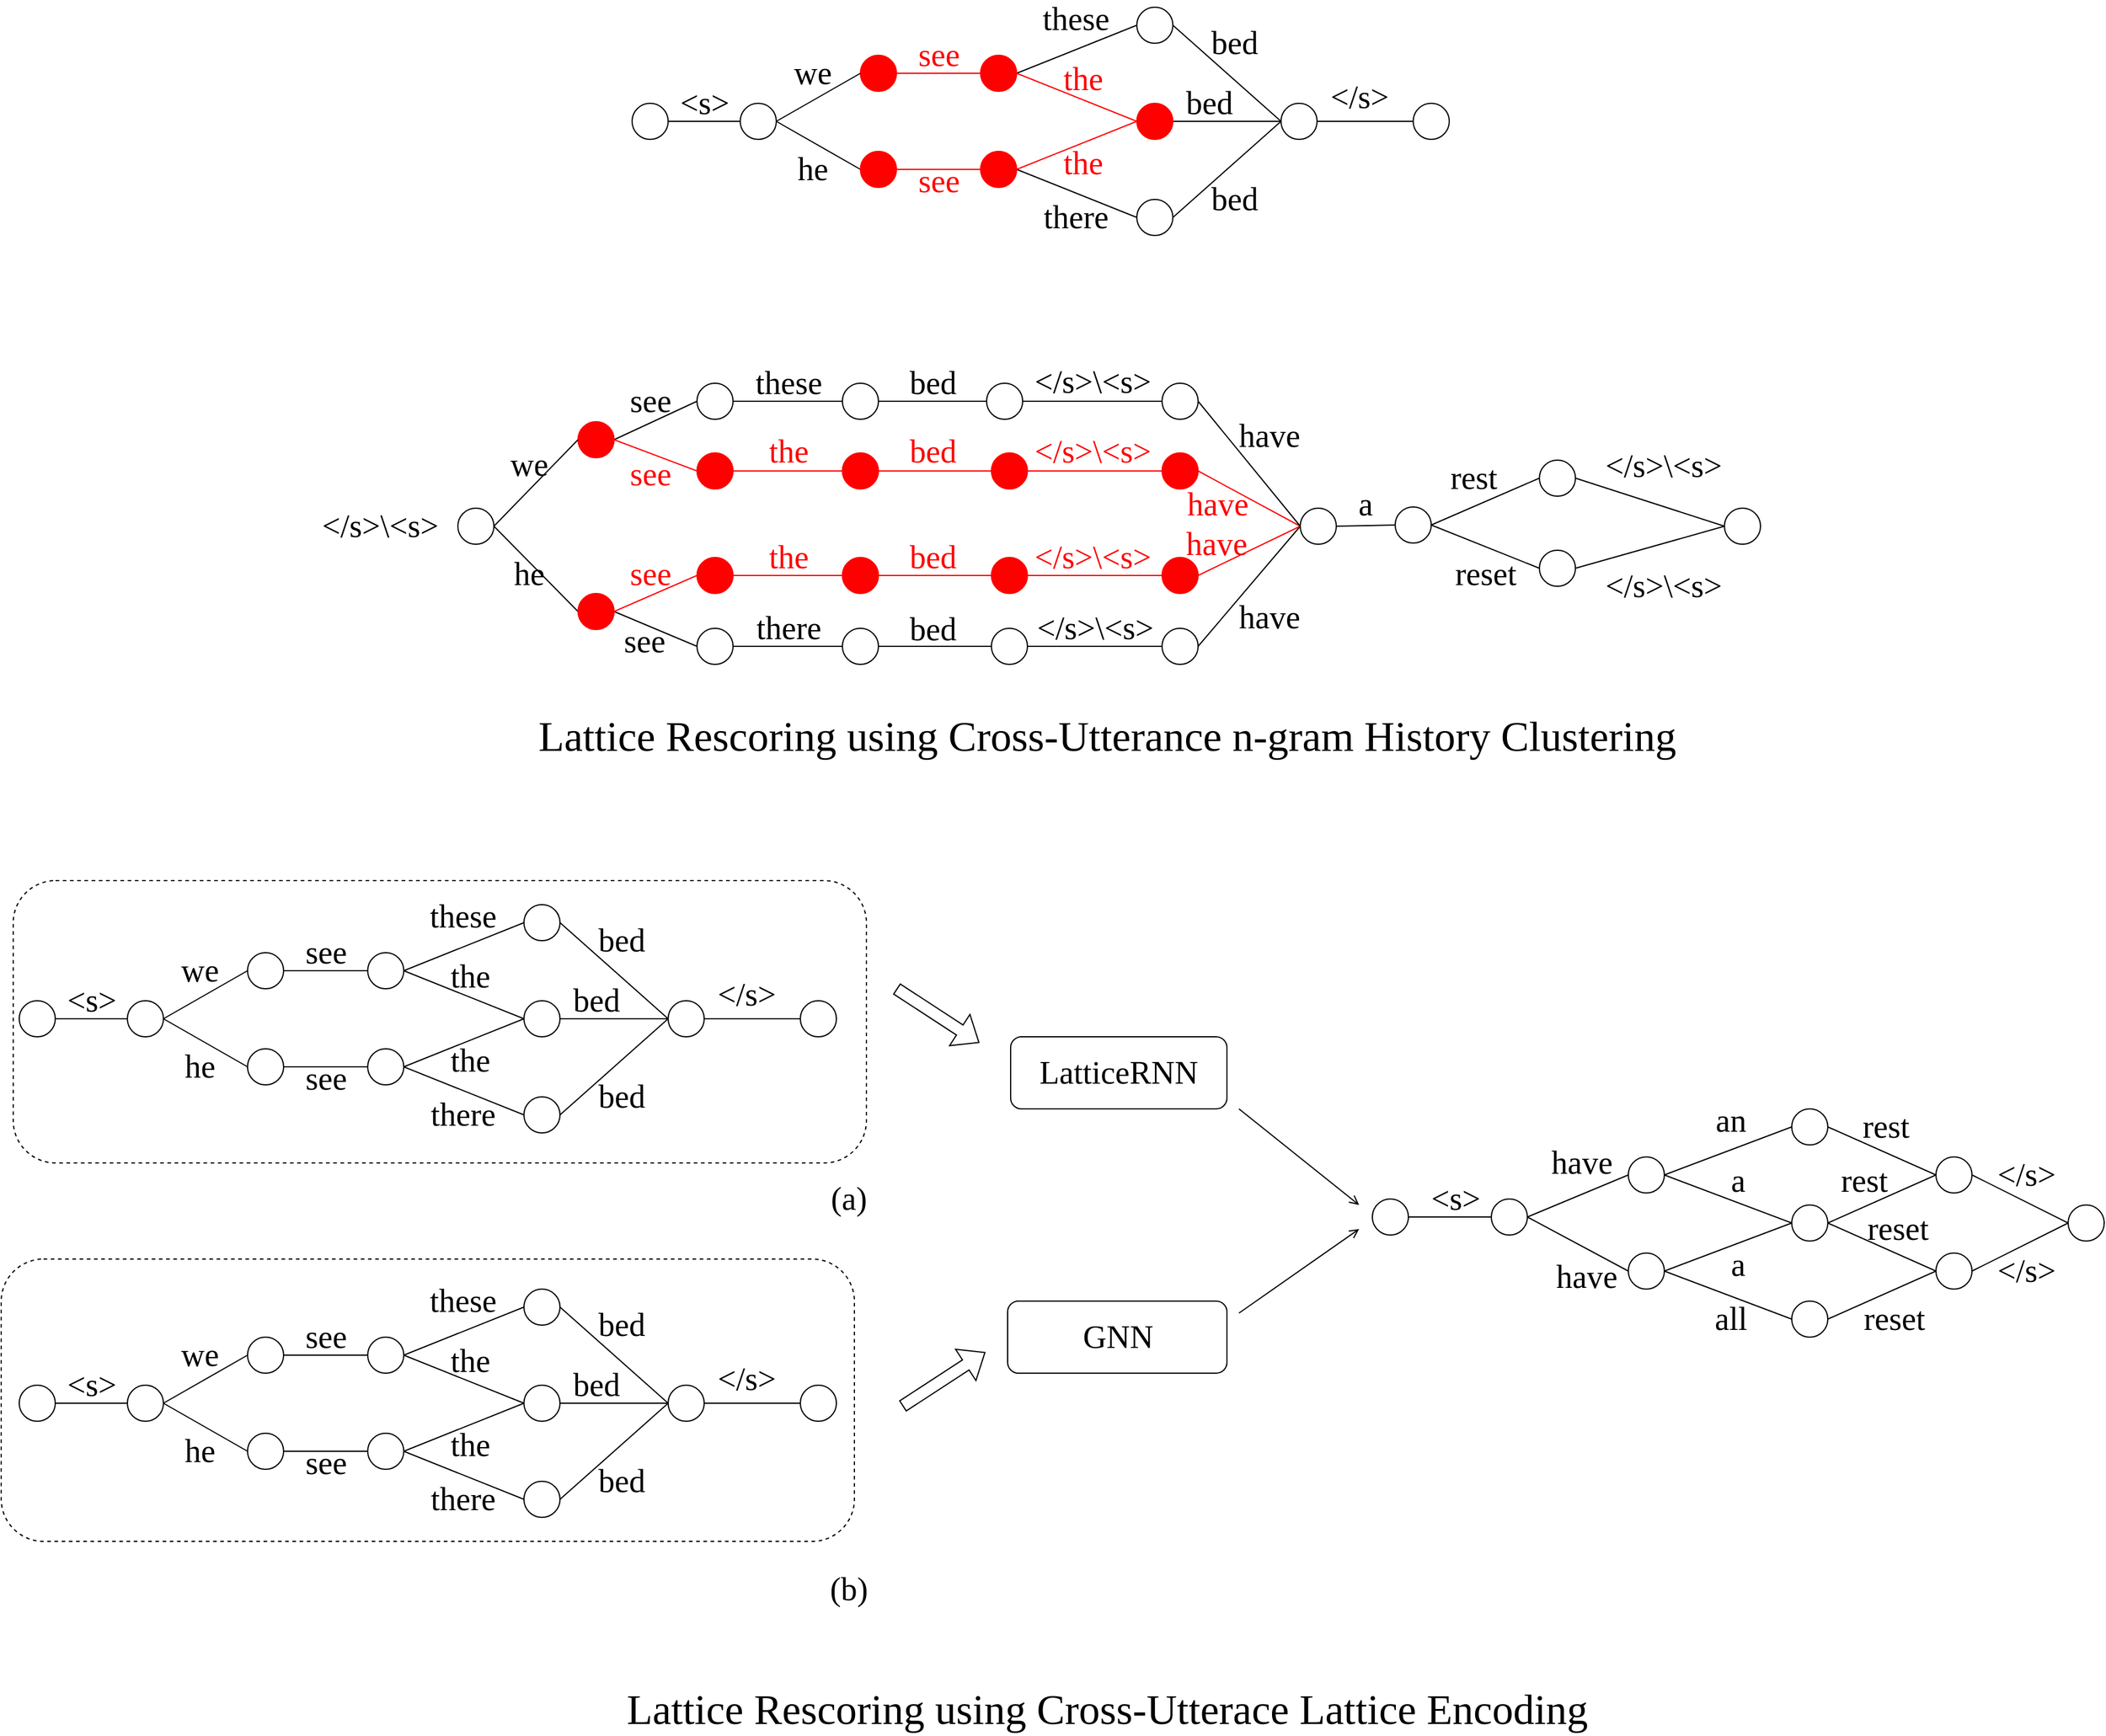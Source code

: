 <mxfile version="17.1.3" type="github">
  <diagram id="GkwxvoKI0v0egCr2lqlU" name="Page-1">
    <mxGraphModel dx="1351" dy="921" grid="1" gridSize="10" guides="1" tooltips="1" connect="1" arrows="1" fold="1" page="1" pageScale="1" pageWidth="850" pageHeight="1100" math="0" shadow="0">
      <root>
        <mxCell id="0" />
        <mxCell id="1" parent="0" />
        <mxCell id="Pq7oBgW0rJb-S-d0AddA-2" style="rounded=0;orthogonalLoop=1;jettySize=auto;html=1;exitX=1;exitY=0.5;exitDx=0;exitDy=0;entryX=0;entryY=0.5;entryDx=0;entryDy=0;endArrow=none;endFill=0;fontColor=#FF0000;strokeColor=#FF0000;fillColor=#e51400;" parent="1" source="Pq7oBgW0rJb-S-d0AddA-4" target="Pq7oBgW0rJb-S-d0AddA-7" edge="1">
          <mxGeometry relative="1" as="geometry" />
        </mxCell>
        <mxCell id="Pq7oBgW0rJb-S-d0AddA-3" style="edgeStyle=none;rounded=0;orthogonalLoop=1;jettySize=auto;html=1;exitX=1;exitY=0.5;exitDx=0;exitDy=0;entryX=0;entryY=0.5;entryDx=0;entryDy=0;endArrow=none;endFill=0;fontColor=#FF0000;strokeColor=#FF0000;fillColor=#e51400;" parent="1" source="uQF2bjW9X4T5isOUZy0i-4" target="Pq7oBgW0rJb-S-d0AddA-10" edge="1">
          <mxGeometry relative="1" as="geometry" />
        </mxCell>
        <mxCell id="Pq7oBgW0rJb-S-d0AddA-4" value="" style="ellipse;whiteSpace=wrap;html=1;aspect=fixed;fontColor=#ffffff;strokeColor=#FF0000;fillColor=#FF0000;" parent="1" vertex="1">
          <mxGeometry x="745" y="143" width="30" height="30" as="geometry" />
        </mxCell>
        <mxCell id="Pq7oBgW0rJb-S-d0AddA-5" style="edgeStyle=none;rounded=0;orthogonalLoop=1;jettySize=auto;html=1;exitX=1;exitY=0.5;exitDx=0;exitDy=0;entryX=0;entryY=0.5;entryDx=0;entryDy=0;endArrow=none;endFill=0;" parent="1" source="Pq7oBgW0rJb-S-d0AddA-7" target="Pq7oBgW0rJb-S-d0AddA-12" edge="1">
          <mxGeometry relative="1" as="geometry" />
        </mxCell>
        <mxCell id="Pq7oBgW0rJb-S-d0AddA-6" style="edgeStyle=none;rounded=0;orthogonalLoop=1;jettySize=auto;html=1;exitX=1;exitY=0.5;exitDx=0;exitDy=0;entryX=0;entryY=0.5;entryDx=0;entryDy=0;endArrow=none;endFill=0;strokeColor=#FF0000;fillColor=#e51400;" parent="1" source="Pq7oBgW0rJb-S-d0AddA-7" target="Pq7oBgW0rJb-S-d0AddA-15" edge="1">
          <mxGeometry relative="1" as="geometry" />
        </mxCell>
        <mxCell id="Pq7oBgW0rJb-S-d0AddA-7" value="" style="ellipse;whiteSpace=wrap;html=1;aspect=fixed;fontColor=#ffffff;strokeColor=#FF0000;fillColor=#FF0000;" parent="1" vertex="1">
          <mxGeometry x="845" y="143" width="30" height="30" as="geometry" />
        </mxCell>
        <mxCell id="Pq7oBgW0rJb-S-d0AddA-8" style="edgeStyle=none;rounded=0;orthogonalLoop=1;jettySize=auto;html=1;exitX=1;exitY=0.5;exitDx=0;exitDy=0;endArrow=none;endFill=0;entryX=0;entryY=0.5;entryDx=0;entryDy=0;strokeColor=#FF0000;fillColor=#e51400;" parent="1" source="Pq7oBgW0rJb-S-d0AddA-10" target="Pq7oBgW0rJb-S-d0AddA-15" edge="1">
          <mxGeometry relative="1" as="geometry">
            <mxPoint x="1045" y="223" as="targetPoint" />
          </mxGeometry>
        </mxCell>
        <mxCell id="Pq7oBgW0rJb-S-d0AddA-9" style="edgeStyle=none;rounded=0;orthogonalLoop=1;jettySize=auto;html=1;exitX=1;exitY=0.5;exitDx=0;exitDy=0;entryX=0;entryY=0.5;entryDx=0;entryDy=0;endArrow=none;endFill=0;" parent="1" source="Pq7oBgW0rJb-S-d0AddA-10" target="Pq7oBgW0rJb-S-d0AddA-17" edge="1">
          <mxGeometry relative="1" as="geometry" />
        </mxCell>
        <mxCell id="Pq7oBgW0rJb-S-d0AddA-10" value="" style="ellipse;whiteSpace=wrap;html=1;aspect=fixed;fontColor=#ffffff;strokeColor=#FF0000;fillColor=#FF0000;" parent="1" vertex="1">
          <mxGeometry x="845" y="223" width="30" height="30" as="geometry" />
        </mxCell>
        <mxCell id="Pq7oBgW0rJb-S-d0AddA-11" style="edgeStyle=none;rounded=0;orthogonalLoop=1;jettySize=auto;html=1;exitX=1;exitY=0.5;exitDx=0;exitDy=0;entryX=0;entryY=0.5;entryDx=0;entryDy=0;fontSize=18;endArrow=none;endFill=0;" parent="1" source="Pq7oBgW0rJb-S-d0AddA-12" target="Pq7oBgW0rJb-S-d0AddA-28" edge="1">
          <mxGeometry relative="1" as="geometry" />
        </mxCell>
        <mxCell id="Pq7oBgW0rJb-S-d0AddA-12" value="" style="ellipse;whiteSpace=wrap;html=1;aspect=fixed;" parent="1" vertex="1">
          <mxGeometry x="975" y="103" width="30" height="30" as="geometry" />
        </mxCell>
        <mxCell id="Pq7oBgW0rJb-S-d0AddA-13" style="edgeStyle=none;rounded=0;orthogonalLoop=1;jettySize=auto;html=1;exitX=1;exitY=0.5;exitDx=0;exitDy=0;entryX=0;entryY=0.5;entryDx=0;entryDy=0;fontSize=18;endArrow=none;endFill=0;" parent="1" source="Pq7oBgW0rJb-S-d0AddA-15" target="Pq7oBgW0rJb-S-d0AddA-28" edge="1">
          <mxGeometry relative="1" as="geometry" />
        </mxCell>
        <mxCell id="Pq7oBgW0rJb-S-d0AddA-15" value="" style="ellipse;whiteSpace=wrap;html=1;aspect=fixed;strokeColor=#FF0000;fillColor=#FF0000;fontColor=#ffffff;" parent="1" vertex="1">
          <mxGeometry x="975" y="183" width="30" height="30" as="geometry" />
        </mxCell>
        <mxCell id="Pq7oBgW0rJb-S-d0AddA-16" style="edgeStyle=none;rounded=0;orthogonalLoop=1;jettySize=auto;html=1;exitX=1;exitY=0.5;exitDx=0;exitDy=0;entryX=0;entryY=0.5;entryDx=0;entryDy=0;fontSize=18;endArrow=none;endFill=0;" parent="1" source="Pq7oBgW0rJb-S-d0AddA-17" target="Pq7oBgW0rJb-S-d0AddA-28" edge="1">
          <mxGeometry relative="1" as="geometry">
            <mxPoint x="1095" y="238" as="targetPoint" />
          </mxGeometry>
        </mxCell>
        <mxCell id="Pq7oBgW0rJb-S-d0AddA-17" value="" style="ellipse;whiteSpace=wrap;html=1;aspect=fixed;" parent="1" vertex="1">
          <mxGeometry x="975" y="263" width="30" height="30" as="geometry" />
        </mxCell>
        <mxCell id="Pq7oBgW0rJb-S-d0AddA-24" style="edgeStyle=none;rounded=0;orthogonalLoop=1;jettySize=auto;html=1;exitX=1;exitY=0.5;exitDx=0;exitDy=0;entryX=0;entryY=0.5;entryDx=0;entryDy=0;fontSize=18;endArrow=none;endFill=0;" parent="1" source="Pq7oBgW0rJb-S-d0AddA-25" target="Pq7oBgW0rJb-S-d0AddA-4" edge="1">
          <mxGeometry relative="1" as="geometry" />
        </mxCell>
        <mxCell id="uQF2bjW9X4T5isOUZy0i-5" style="rounded=0;orthogonalLoop=1;jettySize=auto;html=1;exitX=1;exitY=0.5;exitDx=0;exitDy=0;entryX=0;entryY=0.5;entryDx=0;entryDy=0;fontFamily=Georgia;fontSize=27;endArrow=none;endFill=0;" parent="1" source="Pq7oBgW0rJb-S-d0AddA-25" target="uQF2bjW9X4T5isOUZy0i-4" edge="1">
          <mxGeometry relative="1" as="geometry" />
        </mxCell>
        <mxCell id="Pq7oBgW0rJb-S-d0AddA-25" value="" style="ellipse;whiteSpace=wrap;html=1;aspect=fixed;" parent="1" vertex="1">
          <mxGeometry x="645" y="183" width="30" height="30" as="geometry" />
        </mxCell>
        <mxCell id="Pq7oBgW0rJb-S-d0AddA-27" style="edgeStyle=none;rounded=0;orthogonalLoop=1;jettySize=auto;html=1;exitX=1;exitY=0.5;exitDx=0;exitDy=0;entryX=0;entryY=0.5;entryDx=0;entryDy=0;fontSize=18;endArrow=none;endFill=0;" parent="1" source="Pq7oBgW0rJb-S-d0AddA-28" target="Pq7oBgW0rJb-S-d0AddA-35" edge="1">
          <mxGeometry relative="1" as="geometry" />
        </mxCell>
        <mxCell id="Pq7oBgW0rJb-S-d0AddA-28" value="" style="ellipse;whiteSpace=wrap;html=1;aspect=fixed;" parent="1" vertex="1">
          <mxGeometry x="1095" y="183" width="30" height="30" as="geometry" />
        </mxCell>
        <mxCell id="Pq7oBgW0rJb-S-d0AddA-35" value="" style="ellipse;whiteSpace=wrap;html=1;aspect=fixed;" parent="1" vertex="1">
          <mxGeometry x="1205" y="183" width="30" height="30" as="geometry" />
        </mxCell>
        <mxCell id="uQF2bjW9X4T5isOUZy0i-2" style="edgeStyle=orthogonalEdgeStyle;rounded=0;orthogonalLoop=1;jettySize=auto;html=1;exitX=1;exitY=0.5;exitDx=0;exitDy=0;entryX=0;entryY=0.5;entryDx=0;entryDy=0;fontFamily=Georgia;fontSize=27;endArrow=none;endFill=0;" parent="1" source="uQF2bjW9X4T5isOUZy0i-1" target="Pq7oBgW0rJb-S-d0AddA-25" edge="1">
          <mxGeometry relative="1" as="geometry" />
        </mxCell>
        <mxCell id="uQF2bjW9X4T5isOUZy0i-1" value="" style="ellipse;whiteSpace=wrap;html=1;aspect=fixed;" parent="1" vertex="1">
          <mxGeometry x="555" y="183" width="30" height="30" as="geometry" />
        </mxCell>
        <mxCell id="uQF2bjW9X4T5isOUZy0i-3" value="&lt;font style=&quot;font-size: 27px&quot; face=&quot;Georgia&quot;&gt;&amp;lt;s&amp;gt;&lt;/font&gt;" style="text;html=1;align=center;verticalAlign=middle;resizable=0;points=[];autosize=1;strokeColor=none;fillColor=none;" parent="1" vertex="1">
          <mxGeometry x="585" y="173" width="60" height="20" as="geometry" />
        </mxCell>
        <mxCell id="uQF2bjW9X4T5isOUZy0i-4" value="" style="ellipse;whiteSpace=wrap;html=1;aspect=fixed;fontColor=#ffffff;strokeColor=#FF0000;fillColor=#FF0000;" parent="1" vertex="1">
          <mxGeometry x="745" y="223" width="30" height="30" as="geometry" />
        </mxCell>
        <mxCell id="uQF2bjW9X4T5isOUZy0i-6" value="&lt;font style=&quot;font-size: 27px&quot; face=&quot;Georgia&quot;&gt;we&lt;/font&gt;" style="text;html=1;align=center;verticalAlign=middle;resizable=0;points=[];autosize=1;strokeColor=none;fillColor=none;" parent="1" vertex="1">
          <mxGeometry x="680" y="148" width="50" height="20" as="geometry" />
        </mxCell>
        <mxCell id="uQF2bjW9X4T5isOUZy0i-7" value="&lt;font style=&quot;font-size: 27px&quot; face=&quot;Georgia&quot;&gt;he&lt;/font&gt;" style="text;html=1;align=center;verticalAlign=middle;resizable=0;points=[];autosize=1;strokeColor=none;fillColor=none;" parent="1" vertex="1">
          <mxGeometry x="685" y="228" width="40" height="20" as="geometry" />
        </mxCell>
        <mxCell id="uQF2bjW9X4T5isOUZy0i-8" value="&lt;font style=&quot;font-size: 27px&quot; face=&quot;Georgia&quot;&gt;see&lt;/font&gt;" style="text;html=1;align=center;verticalAlign=middle;resizable=0;points=[];autosize=1;strokeColor=none;fillColor=none;fontColor=#FF0000;" parent="1" vertex="1">
          <mxGeometry x="785" y="133" width="50" height="20" as="geometry" />
        </mxCell>
        <mxCell id="uQF2bjW9X4T5isOUZy0i-9" value="&lt;font style=&quot;font-size: 27px&quot; face=&quot;Georgia&quot;&gt;see&lt;/font&gt;" style="text;html=1;align=center;verticalAlign=middle;resizable=0;points=[];autosize=1;strokeColor=none;fillColor=none;fontColor=#FF0000;" parent="1" vertex="1">
          <mxGeometry x="785" y="238" width="50" height="20" as="geometry" />
        </mxCell>
        <mxCell id="uQF2bjW9X4T5isOUZy0i-10" value="&lt;font style=&quot;font-size: 27px&quot; face=&quot;Georgia&quot;&gt;the&lt;/font&gt;" style="text;html=1;align=center;verticalAlign=middle;resizable=0;points=[];autosize=1;strokeColor=none;fillColor=none;fontColor=#FF0000;" parent="1" vertex="1">
          <mxGeometry x="905" y="223" width="50" height="20" as="geometry" />
        </mxCell>
        <mxCell id="uQF2bjW9X4T5isOUZy0i-11" value="&lt;font style=&quot;font-size: 27px&quot; face=&quot;Georgia&quot;&gt;the&lt;/font&gt;" style="text;html=1;align=center;verticalAlign=middle;resizable=0;points=[];autosize=1;strokeColor=none;fillColor=none;fontColor=#FF0000;" parent="1" vertex="1">
          <mxGeometry x="905" y="153" width="50" height="20" as="geometry" />
        </mxCell>
        <mxCell id="uQF2bjW9X4T5isOUZy0i-12" value="&lt;font style=&quot;font-size: 27px&quot; face=&quot;Georgia&quot;&gt;these&lt;/font&gt;" style="text;html=1;align=center;verticalAlign=middle;resizable=0;points=[];autosize=1;strokeColor=none;fillColor=none;" parent="1" vertex="1">
          <mxGeometry x="884" y="103" width="80" height="20" as="geometry" />
        </mxCell>
        <mxCell id="uQF2bjW9X4T5isOUZy0i-13" value="&lt;font style=&quot;font-size: 27px&quot; face=&quot;Georgia&quot;&gt;there&lt;/font&gt;" style="text;html=1;align=center;verticalAlign=middle;resizable=0;points=[];autosize=1;strokeColor=none;fillColor=none;" parent="1" vertex="1">
          <mxGeometry x="884" y="268" width="80" height="20" as="geometry" />
        </mxCell>
        <mxCell id="uQF2bjW9X4T5isOUZy0i-14" value="&lt;font style=&quot;font-size: 27px&quot; face=&quot;Georgia&quot;&gt;bed&lt;/font&gt;" style="text;html=1;align=center;verticalAlign=middle;resizable=0;points=[];autosize=1;strokeColor=none;fillColor=none;" parent="1" vertex="1">
          <mxGeometry x="1026" y="123" width="60" height="20" as="geometry" />
        </mxCell>
        <mxCell id="uQF2bjW9X4T5isOUZy0i-15" value="&lt;font style=&quot;font-size: 27px&quot; face=&quot;Georgia&quot;&gt;bed&lt;/font&gt;" style="text;html=1;align=center;verticalAlign=middle;resizable=0;points=[];autosize=1;strokeColor=none;fillColor=none;" parent="1" vertex="1">
          <mxGeometry x="1005" y="173" width="60" height="20" as="geometry" />
        </mxCell>
        <mxCell id="uQF2bjW9X4T5isOUZy0i-18" value="&lt;font style=&quot;font-size: 27px&quot; face=&quot;Georgia&quot;&gt;&amp;lt;/s&amp;gt;&lt;/font&gt;" style="text;html=1;align=center;verticalAlign=middle;resizable=0;points=[];autosize=1;strokeColor=none;fillColor=none;" parent="1" vertex="1">
          <mxGeometry x="1125" y="168" width="70" height="20" as="geometry" />
        </mxCell>
        <mxCell id="uQF2bjW9X4T5isOUZy0i-20" style="rounded=0;orthogonalLoop=1;jettySize=auto;html=1;exitX=1;exitY=0.5;exitDx=0;exitDy=0;entryX=0;entryY=0.5;entryDx=0;entryDy=0;endArrow=none;endFill=0;fontColor=#FF0000;strokeColor=#000000;" parent="1" source="uQF2bjW9X4T5isOUZy0i-22" target="uQF2bjW9X4T5isOUZy0i-25" edge="1">
          <mxGeometry relative="1" as="geometry" />
        </mxCell>
        <mxCell id="uQF2bjW9X4T5isOUZy0i-21" style="edgeStyle=none;rounded=0;orthogonalLoop=1;jettySize=auto;html=1;exitX=1;exitY=0.5;exitDx=0;exitDy=0;entryX=0;entryY=0.5;entryDx=0;entryDy=0;endArrow=none;endFill=0;fontColor=#FF0000;strokeColor=#000000;" parent="1" source="uQF2bjW9X4T5isOUZy0i-47" target="uQF2bjW9X4T5isOUZy0i-28" edge="1">
          <mxGeometry relative="1" as="geometry" />
        </mxCell>
        <mxCell id="LwhTmWAjGXsf5G4LRFbt-48" style="edgeStyle=none;rounded=0;orthogonalLoop=1;jettySize=auto;html=1;exitX=1;exitY=0.5;exitDx=0;exitDy=0;entryX=0;entryY=0.5;entryDx=0;entryDy=0;fontColor=#FF0000;endArrow=none;endFill=0;strokeColor=#FF0000;" edge="1" parent="1" source="uQF2bjW9X4T5isOUZy0i-22" target="LwhTmWAjGXsf5G4LRFbt-44">
          <mxGeometry relative="1" as="geometry" />
        </mxCell>
        <mxCell id="uQF2bjW9X4T5isOUZy0i-22" value="" style="ellipse;whiteSpace=wrap;html=1;aspect=fixed;fillColor=#FF0000;strokeColor=#FF0000;" parent="1" vertex="1">
          <mxGeometry x="510" y="448" width="30" height="30" as="geometry" />
        </mxCell>
        <mxCell id="uQF2bjW9X4T5isOUZy0i-23" style="edgeStyle=none;rounded=0;orthogonalLoop=1;jettySize=auto;html=1;exitX=1;exitY=0.5;exitDx=0;exitDy=0;entryX=0;entryY=0.5;entryDx=0;entryDy=0;endArrow=none;endFill=0;" parent="1" source="uQF2bjW9X4T5isOUZy0i-25" target="uQF2bjW9X4T5isOUZy0i-30" edge="1">
          <mxGeometry relative="1" as="geometry" />
        </mxCell>
        <mxCell id="uQF2bjW9X4T5isOUZy0i-25" value="" style="ellipse;whiteSpace=wrap;html=1;aspect=fixed;fillColor=none;" parent="1" vertex="1">
          <mxGeometry x="609" y="416" width="30" height="30" as="geometry" />
        </mxCell>
        <mxCell id="uQF2bjW9X4T5isOUZy0i-27" style="edgeStyle=none;rounded=0;orthogonalLoop=1;jettySize=auto;html=1;exitX=1;exitY=0.5;exitDx=0;exitDy=0;entryX=0;entryY=0.5;entryDx=0;entryDy=0;endArrow=none;endFill=0;" parent="1" source="uQF2bjW9X4T5isOUZy0i-28" target="uQF2bjW9X4T5isOUZy0i-35" edge="1">
          <mxGeometry relative="1" as="geometry">
            <mxPoint x="630" y="570" as="sourcePoint" />
          </mxGeometry>
        </mxCell>
        <mxCell id="uQF2bjW9X4T5isOUZy0i-28" value="" style="ellipse;whiteSpace=wrap;html=1;aspect=fixed;fillColor=none;" parent="1" vertex="1">
          <mxGeometry x="609" y="620" width="30" height="30" as="geometry" />
        </mxCell>
        <mxCell id="LwhTmWAjGXsf5G4LRFbt-18" style="edgeStyle=none;rounded=0;orthogonalLoop=1;jettySize=auto;html=1;exitX=1;exitY=0.5;exitDx=0;exitDy=0;entryX=0;entryY=0.5;entryDx=0;entryDy=0;fontColor=#000000;endArrow=none;endFill=0;strokeColor=#000000;" edge="1" parent="1" source="uQF2bjW9X4T5isOUZy0i-30" target="LwhTmWAjGXsf5G4LRFbt-15">
          <mxGeometry relative="1" as="geometry" />
        </mxCell>
        <mxCell id="uQF2bjW9X4T5isOUZy0i-30" value="" style="ellipse;whiteSpace=wrap;html=1;aspect=fixed;" parent="1" vertex="1">
          <mxGeometry x="730" y="416" width="30" height="30" as="geometry" />
        </mxCell>
        <mxCell id="uQF2bjW9X4T5isOUZy0i-31" style="edgeStyle=none;rounded=0;orthogonalLoop=1;jettySize=auto;html=1;exitX=1;exitY=0.5;exitDx=0;exitDy=0;entryX=0;entryY=0.5;entryDx=0;entryDy=0;fontSize=18;endArrow=none;endFill=0;fontColor=#FF0000;strokeColor=#FF0000;" parent="1" source="uQF2bjW9X4T5isOUZy0i-33" target="uQF2bjW9X4T5isOUZy0i-40" edge="1">
          <mxGeometry relative="1" as="geometry" />
        </mxCell>
        <mxCell id="uQF2bjW9X4T5isOUZy0i-33" value="" style="ellipse;whiteSpace=wrap;html=1;aspect=fixed;fontColor=#FF0000;fillColor=#FF0000;strokeColor=#FF0000;" parent="1" vertex="1">
          <mxGeometry x="730" y="474" width="30" height="30" as="geometry" />
        </mxCell>
        <mxCell id="uQF2bjW9X4T5isOUZy0i-34" style="edgeStyle=none;rounded=0;orthogonalLoop=1;jettySize=auto;html=1;exitX=1;exitY=0.5;exitDx=0;exitDy=0;entryX=0;entryY=0.5;entryDx=0;entryDy=0;fontSize=18;endArrow=none;endFill=0;" parent="1" source="uQF2bjW9X4T5isOUZy0i-35" target="LwhTmWAjGXsf5G4LRFbt-22" edge="1">
          <mxGeometry relative="1" as="geometry">
            <mxPoint x="850" y="555.0" as="targetPoint" />
          </mxGeometry>
        </mxCell>
        <mxCell id="uQF2bjW9X4T5isOUZy0i-35" value="" style="ellipse;whiteSpace=wrap;html=1;aspect=fixed;" parent="1" vertex="1">
          <mxGeometry x="730" y="620" width="30" height="30" as="geometry" />
        </mxCell>
        <mxCell id="uQF2bjW9X4T5isOUZy0i-36" style="edgeStyle=none;rounded=0;orthogonalLoop=1;jettySize=auto;html=1;exitX=1;exitY=0.5;exitDx=0;exitDy=0;entryX=0;entryY=0.5;entryDx=0;entryDy=0;fontSize=18;endArrow=none;endFill=0;" parent="1" source="uQF2bjW9X4T5isOUZy0i-38" target="uQF2bjW9X4T5isOUZy0i-22" edge="1">
          <mxGeometry relative="1" as="geometry" />
        </mxCell>
        <mxCell id="uQF2bjW9X4T5isOUZy0i-37" style="rounded=0;orthogonalLoop=1;jettySize=auto;html=1;exitX=1;exitY=0.5;exitDx=0;exitDy=0;entryX=0;entryY=0.5;entryDx=0;entryDy=0;fontFamily=Georgia;fontSize=27;endArrow=none;endFill=0;" parent="1" source="uQF2bjW9X4T5isOUZy0i-38" target="uQF2bjW9X4T5isOUZy0i-47" edge="1">
          <mxGeometry relative="1" as="geometry" />
        </mxCell>
        <mxCell id="uQF2bjW9X4T5isOUZy0i-38" value="" style="ellipse;whiteSpace=wrap;html=1;aspect=fixed;" parent="1" vertex="1">
          <mxGeometry x="410" y="520" width="30" height="30" as="geometry" />
        </mxCell>
        <mxCell id="uQF2bjW9X4T5isOUZy0i-39" style="edgeStyle=none;rounded=0;orthogonalLoop=1;jettySize=auto;html=1;exitX=1;exitY=0.5;exitDx=0;exitDy=0;entryX=0;entryY=0.5;entryDx=0;entryDy=0;fontSize=18;endArrow=none;endFill=0;fontColor=#FF0000;strokeColor=#FF0000;" parent="1" source="uQF2bjW9X4T5isOUZy0i-40" target="uQF2bjW9X4T5isOUZy0i-43" edge="1">
          <mxGeometry relative="1" as="geometry" />
        </mxCell>
        <mxCell id="uQF2bjW9X4T5isOUZy0i-40" value="" style="ellipse;whiteSpace=wrap;html=1;aspect=fixed;fontColor=#FF0000;fillColor=#FF0000;strokeColor=#FF0000;" parent="1" vertex="1">
          <mxGeometry x="854" y="474" width="30" height="30" as="geometry" />
        </mxCell>
        <mxCell id="LwhTmWAjGXsf5G4LRFbt-53" style="edgeStyle=none;rounded=0;orthogonalLoop=1;jettySize=auto;html=1;exitX=1;exitY=0.5;exitDx=0;exitDy=0;entryX=0;entryY=0.5;entryDx=0;entryDy=0;fontColor=#FF0000;endArrow=none;endFill=0;strokeColor=#FF0000;" edge="1" parent="1" source="uQF2bjW9X4T5isOUZy0i-43" target="LwhTmWAjGXsf5G4LRFbt-28">
          <mxGeometry relative="1" as="geometry" />
        </mxCell>
        <mxCell id="uQF2bjW9X4T5isOUZy0i-43" value="" style="ellipse;whiteSpace=wrap;html=1;aspect=fixed;fontColor=#FF0000;fillColor=#FF0000;strokeColor=#FF0000;" parent="1" vertex="1">
          <mxGeometry x="996" y="474" width="30" height="30" as="geometry" />
        </mxCell>
        <mxCell id="uQF2bjW9X4T5isOUZy0i-46" value="&lt;span style=&quot;font-family: &amp;#34;georgia&amp;#34; ; font-size: 27px&quot;&gt;&amp;lt;/s&amp;gt;\&amp;lt;s&amp;gt;&lt;/span&gt;" style="text;html=1;align=center;verticalAlign=middle;resizable=0;points=[];autosize=1;strokeColor=none;fillColor=none;" parent="1" vertex="1">
          <mxGeometry x="280" y="525" width="130" height="20" as="geometry" />
        </mxCell>
        <mxCell id="LwhTmWAjGXsf5G4LRFbt-50" style="edgeStyle=none;rounded=0;orthogonalLoop=1;jettySize=auto;html=1;exitX=1;exitY=0.5;exitDx=0;exitDy=0;entryX=0;entryY=0.5;entryDx=0;entryDy=0;fontColor=#FF0000;endArrow=none;endFill=0;strokeColor=#FF0000;" edge="1" parent="1" source="uQF2bjW9X4T5isOUZy0i-47" target="LwhTmWAjGXsf5G4LRFbt-45">
          <mxGeometry relative="1" as="geometry" />
        </mxCell>
        <mxCell id="uQF2bjW9X4T5isOUZy0i-47" value="" style="ellipse;whiteSpace=wrap;html=1;aspect=fixed;fillColor=#FF0000;strokeColor=#FF0000;" parent="1" vertex="1">
          <mxGeometry x="510" y="591" width="30" height="30" as="geometry" />
        </mxCell>
        <mxCell id="uQF2bjW9X4T5isOUZy0i-48" value="&lt;font style=&quot;font-size: 27px&quot; face=&quot;Georgia&quot;&gt;we&lt;/font&gt;" style="text;html=1;align=center;verticalAlign=middle;resizable=0;points=[];autosize=1;strokeColor=none;fillColor=none;" parent="1" vertex="1">
          <mxGeometry x="444" y="474" width="50" height="20" as="geometry" />
        </mxCell>
        <mxCell id="uQF2bjW9X4T5isOUZy0i-49" value="&lt;font style=&quot;font-size: 27px&quot; face=&quot;Georgia&quot;&gt;he&lt;/font&gt;" style="text;html=1;align=center;verticalAlign=middle;resizable=0;points=[];autosize=1;strokeColor=none;fillColor=none;" parent="1" vertex="1">
          <mxGeometry x="449" y="565" width="40" height="20" as="geometry" />
        </mxCell>
        <mxCell id="uQF2bjW9X4T5isOUZy0i-50" value="&lt;font style=&quot;font-size: 27px&quot; face=&quot;Georgia&quot;&gt;see&lt;/font&gt;" style="text;html=1;align=center;verticalAlign=middle;resizable=0;points=[];autosize=1;fillColor=none;" parent="1" vertex="1">
          <mxGeometry x="545" y="421" width="50" height="20" as="geometry" />
        </mxCell>
        <mxCell id="uQF2bjW9X4T5isOUZy0i-51" value="&lt;font style=&quot;font-size: 27px&quot; face=&quot;Georgia&quot;&gt;see&lt;/font&gt;" style="text;html=1;align=center;verticalAlign=middle;resizable=0;points=[];autosize=1;fillColor=none;" parent="1" vertex="1">
          <mxGeometry x="540" y="621" width="50" height="20" as="geometry" />
        </mxCell>
        <mxCell id="uQF2bjW9X4T5isOUZy0i-52" value="&lt;font style=&quot;font-size: 27px&quot; face=&quot;Georgia&quot;&gt;the&lt;/font&gt;" style="text;html=1;align=center;verticalAlign=middle;resizable=0;points=[];autosize=1;strokeColor=none;fillColor=none;fontColor=#FF0000;" parent="1" vertex="1">
          <mxGeometry x="660" y="551" width="50" height="20" as="geometry" />
        </mxCell>
        <mxCell id="uQF2bjW9X4T5isOUZy0i-53" value="&lt;font style=&quot;font-size: 27px&quot; face=&quot;Georgia&quot;&gt;the&lt;/font&gt;" style="text;html=1;align=center;verticalAlign=middle;resizable=0;points=[];autosize=1;strokeColor=none;fillColor=none;fontColor=#FF0000;" parent="1" vertex="1">
          <mxGeometry x="660" y="463" width="50" height="20" as="geometry" />
        </mxCell>
        <mxCell id="uQF2bjW9X4T5isOUZy0i-54" value="&lt;font style=&quot;font-size: 27px&quot; face=&quot;Georgia&quot;&gt;these&lt;/font&gt;" style="text;html=1;align=center;verticalAlign=middle;resizable=0;points=[];autosize=1;strokeColor=none;fillColor=none;" parent="1" vertex="1">
          <mxGeometry x="645" y="406" width="80" height="20" as="geometry" />
        </mxCell>
        <mxCell id="uQF2bjW9X4T5isOUZy0i-55" value="&lt;font style=&quot;font-size: 27px&quot; face=&quot;Georgia&quot;&gt;there&lt;/font&gt;" style="text;html=1;align=center;verticalAlign=middle;resizable=0;points=[];autosize=1;strokeColor=none;fillColor=none;" parent="1" vertex="1">
          <mxGeometry x="645" y="610" width="80" height="20" as="geometry" />
        </mxCell>
        <mxCell id="uQF2bjW9X4T5isOUZy0i-56" value="&lt;font style=&quot;font-size: 27px&quot; face=&quot;Georgia&quot;&gt;bed&lt;/font&gt;" style="text;html=1;align=center;verticalAlign=middle;resizable=0;points=[];autosize=1;strokeColor=none;fillColor=none;fontColor=#000000;" parent="1" vertex="1">
          <mxGeometry x="775" y="406" width="60" height="20" as="geometry" />
        </mxCell>
        <mxCell id="uQF2bjW9X4T5isOUZy0i-57" value="&lt;font style=&quot;font-size: 27px&quot; face=&quot;Georgia&quot;&gt;bed&lt;/font&gt;" style="text;html=1;align=center;verticalAlign=middle;resizable=0;points=[];autosize=1;strokeColor=none;fillColor=none;fontColor=#FF0000;" parent="1" vertex="1">
          <mxGeometry x="775" y="463" width="60" height="20" as="geometry" />
        </mxCell>
        <mxCell id="uQF2bjW9X4T5isOUZy0i-60" value="&lt;font style=&quot;font-size: 27px&quot; face=&quot;Georgia&quot;&gt;&amp;lt;/s&amp;gt;\&amp;lt;s&amp;gt;&lt;/font&gt;" style="text;html=1;align=center;verticalAlign=middle;resizable=0;points=[];autosize=1;strokeColor=none;fillColor=none;fontColor=#000000;" parent="1" vertex="1">
          <mxGeometry x="873" y="405" width="130" height="20" as="geometry" />
        </mxCell>
        <mxCell id="uQF2bjW9X4T5isOUZy0i-73" style="edgeStyle=none;rounded=0;orthogonalLoop=1;jettySize=auto;html=1;exitX=1;exitY=0.5;exitDx=0;exitDy=0;entryX=0;entryY=0.5;entryDx=0;entryDy=0;fontSize=18;endArrow=none;endFill=0;" parent="1" source="uQF2bjW9X4T5isOUZy0i-75" target="uQF2bjW9X4T5isOUZy0i-82" edge="1">
          <mxGeometry relative="1" as="geometry" />
        </mxCell>
        <mxCell id="uQF2bjW9X4T5isOUZy0i-74" style="edgeStyle=none;rounded=0;orthogonalLoop=1;jettySize=auto;html=1;exitX=1;exitY=0.5;exitDx=0;exitDy=0;entryX=0;entryY=0.5;entryDx=0;entryDy=0;fontSize=18;endArrow=none;endFill=0;" parent="1" source="uQF2bjW9X4T5isOUZy0i-75" target="uQF2bjW9X4T5isOUZy0i-84" edge="1">
          <mxGeometry relative="1" as="geometry" />
        </mxCell>
        <mxCell id="uQF2bjW9X4T5isOUZy0i-75" value="" style="ellipse;whiteSpace=wrap;html=1;aspect=fixed;fillColor=none;" parent="1" vertex="1">
          <mxGeometry x="1190" y="519" width="30" height="30" as="geometry" />
        </mxCell>
        <mxCell id="uQF2bjW9X4T5isOUZy0i-81" style="edgeStyle=none;rounded=0;orthogonalLoop=1;jettySize=auto;html=1;exitX=1;exitY=0.5;exitDx=0;exitDy=0;entryX=0;entryY=0.5;entryDx=0;entryDy=0;fontSize=18;endArrow=none;endFill=0;" parent="1" source="uQF2bjW9X4T5isOUZy0i-82" target="uQF2bjW9X4T5isOUZy0i-85" edge="1">
          <mxGeometry relative="1" as="geometry" />
        </mxCell>
        <mxCell id="uQF2bjW9X4T5isOUZy0i-82" value="" style="ellipse;whiteSpace=wrap;html=1;aspect=fixed;" parent="1" vertex="1">
          <mxGeometry x="1310" y="480" width="30" height="30" as="geometry" />
        </mxCell>
        <mxCell id="uQF2bjW9X4T5isOUZy0i-83" style="edgeStyle=none;rounded=0;orthogonalLoop=1;jettySize=auto;html=1;exitX=1;exitY=0.5;exitDx=0;exitDy=0;fontSize=18;endArrow=none;endFill=0;entryX=0;entryY=0.5;entryDx=0;entryDy=0;" parent="1" source="uQF2bjW9X4T5isOUZy0i-84" target="uQF2bjW9X4T5isOUZy0i-85" edge="1">
          <mxGeometry relative="1" as="geometry">
            <mxPoint x="1570" y="560" as="targetPoint" />
          </mxGeometry>
        </mxCell>
        <mxCell id="uQF2bjW9X4T5isOUZy0i-84" value="" style="ellipse;whiteSpace=wrap;html=1;aspect=fixed;" parent="1" vertex="1">
          <mxGeometry x="1310" y="555" width="30" height="30" as="geometry" />
        </mxCell>
        <mxCell id="uQF2bjW9X4T5isOUZy0i-85" value="" style="ellipse;whiteSpace=wrap;html=1;aspect=fixed;" parent="1" vertex="1">
          <mxGeometry x="1464" y="520" width="30" height="30" as="geometry" />
        </mxCell>
        <mxCell id="uQF2bjW9X4T5isOUZy0i-99" value="&lt;font style=&quot;font-size: 27px&quot; face=&quot;Georgia&quot;&gt;rest&lt;/font&gt;" style="text;html=1;align=center;verticalAlign=middle;resizable=0;points=[];autosize=1;strokeColor=none;fillColor=none;" parent="1" vertex="1">
          <mxGeometry x="1225" y="485" width="60" height="20" as="geometry" />
        </mxCell>
        <mxCell id="uQF2bjW9X4T5isOUZy0i-100" value="&lt;font style=&quot;font-size: 27px&quot; face=&quot;Georgia&quot;&gt;reset&lt;/font&gt;" style="text;html=1;align=center;verticalAlign=middle;resizable=0;points=[];autosize=1;strokeColor=none;fillColor=none;" parent="1" vertex="1">
          <mxGeometry x="1230" y="565" width="70" height="20" as="geometry" />
        </mxCell>
        <mxCell id="uQF2bjW9X4T5isOUZy0i-104" value="&lt;font style=&quot;font-size: 27px&quot; face=&quot;Georgia&quot;&gt;&amp;lt;/s&amp;gt;\&amp;lt;s&amp;gt;&lt;/font&gt;" style="text;html=1;align=center;verticalAlign=middle;resizable=0;points=[];autosize=1;strokeColor=none;fillColor=none;" parent="1" vertex="1">
          <mxGeometry x="1348" y="475" width="130" height="20" as="geometry" />
        </mxCell>
        <mxCell id="uQF2bjW9X4T5isOUZy0i-105" value="&lt;font style=&quot;font-size: 27px&quot; face=&quot;Georgia&quot;&gt;&amp;lt;/s&amp;gt;\&amp;lt;s&amp;gt;&lt;/font&gt;" style="text;html=1;align=center;verticalAlign=middle;resizable=0;points=[];autosize=1;strokeColor=none;fillColor=none;" parent="1" vertex="1">
          <mxGeometry x="1348" y="575" width="130" height="20" as="geometry" />
        </mxCell>
        <mxCell id="uQF2bjW9X4T5isOUZy0i-108" value="&lt;font style=&quot;font-size: 27px&quot; face=&quot;Georgia&quot;&gt;bed&lt;/font&gt;" style="text;html=1;align=center;verticalAlign=middle;resizable=0;points=[];autosize=1;strokeColor=none;fillColor=none;" parent="1" vertex="1">
          <mxGeometry x="1026" y="253" width="60" height="20" as="geometry" />
        </mxCell>
        <mxCell id="uQF2bjW9X4T5isOUZy0i-114" style="rounded=0;orthogonalLoop=1;jettySize=auto;html=1;exitX=1;exitY=0.5;exitDx=0;exitDy=0;entryX=0;entryY=0.5;entryDx=0;entryDy=0;endArrow=none;endFill=0;fontColor=#000000;strokeColor=#000000;fillColor=#e51400;" parent="1" source="uQF2bjW9X4T5isOUZy0i-116" target="uQF2bjW9X4T5isOUZy0i-119" edge="1">
          <mxGeometry relative="1" as="geometry" />
        </mxCell>
        <mxCell id="uQF2bjW9X4T5isOUZy0i-115" style="edgeStyle=none;rounded=0;orthogonalLoop=1;jettySize=auto;html=1;exitX=1;exitY=0.5;exitDx=0;exitDy=0;entryX=0;entryY=0.5;entryDx=0;entryDy=0;endArrow=none;endFill=0;fontColor=#000000;strokeColor=#000000;fillColor=#e51400;" parent="1" source="uQF2bjW9X4T5isOUZy0i-138" target="uQF2bjW9X4T5isOUZy0i-122" edge="1">
          <mxGeometry relative="1" as="geometry" />
        </mxCell>
        <mxCell id="uQF2bjW9X4T5isOUZy0i-116" value="" style="ellipse;whiteSpace=wrap;html=1;aspect=fixed;fontColor=#000000;strokeColor=#000000;fillColor=none;" parent="1" vertex="1">
          <mxGeometry x="235" y="890" width="30" height="30" as="geometry" />
        </mxCell>
        <mxCell id="uQF2bjW9X4T5isOUZy0i-117" style="edgeStyle=none;rounded=0;orthogonalLoop=1;jettySize=auto;html=1;exitX=1;exitY=0.5;exitDx=0;exitDy=0;entryX=0;entryY=0.5;entryDx=0;entryDy=0;endArrow=none;endFill=0;" parent="1" source="uQF2bjW9X4T5isOUZy0i-119" target="uQF2bjW9X4T5isOUZy0i-124" edge="1">
          <mxGeometry relative="1" as="geometry" />
        </mxCell>
        <mxCell id="uQF2bjW9X4T5isOUZy0i-118" style="edgeStyle=none;rounded=0;orthogonalLoop=1;jettySize=auto;html=1;exitX=1;exitY=0.5;exitDx=0;exitDy=0;entryX=0;entryY=0.5;entryDx=0;entryDy=0;endArrow=none;endFill=0;strokeColor=#000000;fillColor=#e51400;fontColor=#000000;" parent="1" source="uQF2bjW9X4T5isOUZy0i-119" target="uQF2bjW9X4T5isOUZy0i-126" edge="1">
          <mxGeometry relative="1" as="geometry" />
        </mxCell>
        <mxCell id="uQF2bjW9X4T5isOUZy0i-119" value="" style="ellipse;whiteSpace=wrap;html=1;aspect=fixed;fontColor=#000000;strokeColor=#000000;fillColor=none;" parent="1" vertex="1">
          <mxGeometry x="335" y="890" width="30" height="30" as="geometry" />
        </mxCell>
        <mxCell id="uQF2bjW9X4T5isOUZy0i-120" style="edgeStyle=none;rounded=0;orthogonalLoop=1;jettySize=auto;html=1;exitX=1;exitY=0.5;exitDx=0;exitDy=0;endArrow=none;endFill=0;entryX=0;entryY=0.5;entryDx=0;entryDy=0;strokeColor=#000000;fillColor=#e51400;fontColor=#000000;" parent="1" source="uQF2bjW9X4T5isOUZy0i-122" target="uQF2bjW9X4T5isOUZy0i-126" edge="1">
          <mxGeometry relative="1" as="geometry">
            <mxPoint x="535" y="970" as="targetPoint" />
          </mxGeometry>
        </mxCell>
        <mxCell id="uQF2bjW9X4T5isOUZy0i-121" style="edgeStyle=none;rounded=0;orthogonalLoop=1;jettySize=auto;html=1;exitX=1;exitY=0.5;exitDx=0;exitDy=0;entryX=0;entryY=0.5;entryDx=0;entryDy=0;endArrow=none;endFill=0;" parent="1" source="uQF2bjW9X4T5isOUZy0i-122" target="uQF2bjW9X4T5isOUZy0i-128" edge="1">
          <mxGeometry relative="1" as="geometry" />
        </mxCell>
        <mxCell id="uQF2bjW9X4T5isOUZy0i-122" value="" style="ellipse;whiteSpace=wrap;html=1;aspect=fixed;fontColor=#000000;strokeColor=#000000;fillColor=none;" parent="1" vertex="1">
          <mxGeometry x="335" y="970" width="30" height="30" as="geometry" />
        </mxCell>
        <mxCell id="uQF2bjW9X4T5isOUZy0i-123" style="edgeStyle=none;rounded=0;orthogonalLoop=1;jettySize=auto;html=1;exitX=1;exitY=0.5;exitDx=0;exitDy=0;entryX=0;entryY=0.5;entryDx=0;entryDy=0;fontSize=18;endArrow=none;endFill=0;" parent="1" source="uQF2bjW9X4T5isOUZy0i-124" target="uQF2bjW9X4T5isOUZy0i-133" edge="1">
          <mxGeometry relative="1" as="geometry" />
        </mxCell>
        <mxCell id="uQF2bjW9X4T5isOUZy0i-124" value="" style="ellipse;whiteSpace=wrap;html=1;aspect=fixed;" parent="1" vertex="1">
          <mxGeometry x="465" y="850" width="30" height="30" as="geometry" />
        </mxCell>
        <mxCell id="uQF2bjW9X4T5isOUZy0i-125" style="edgeStyle=none;rounded=0;orthogonalLoop=1;jettySize=auto;html=1;exitX=1;exitY=0.5;exitDx=0;exitDy=0;entryX=0;entryY=0.5;entryDx=0;entryDy=0;fontSize=18;endArrow=none;endFill=0;" parent="1" source="uQF2bjW9X4T5isOUZy0i-126" target="uQF2bjW9X4T5isOUZy0i-133" edge="1">
          <mxGeometry relative="1" as="geometry" />
        </mxCell>
        <mxCell id="uQF2bjW9X4T5isOUZy0i-126" value="" style="ellipse;whiteSpace=wrap;html=1;aspect=fixed;strokeColor=#000000;fillColor=none;fontColor=#000000;" parent="1" vertex="1">
          <mxGeometry x="465" y="930" width="30" height="30" as="geometry" />
        </mxCell>
        <mxCell id="uQF2bjW9X4T5isOUZy0i-127" style="edgeStyle=none;rounded=0;orthogonalLoop=1;jettySize=auto;html=1;exitX=1;exitY=0.5;exitDx=0;exitDy=0;entryX=0;entryY=0.5;entryDx=0;entryDy=0;fontSize=18;endArrow=none;endFill=0;" parent="1" source="uQF2bjW9X4T5isOUZy0i-128" target="uQF2bjW9X4T5isOUZy0i-133" edge="1">
          <mxGeometry relative="1" as="geometry">
            <mxPoint x="585" y="985" as="targetPoint" />
          </mxGeometry>
        </mxCell>
        <mxCell id="uQF2bjW9X4T5isOUZy0i-128" value="" style="ellipse;whiteSpace=wrap;html=1;aspect=fixed;" parent="1" vertex="1">
          <mxGeometry x="465" y="1010" width="30" height="30" as="geometry" />
        </mxCell>
        <mxCell id="uQF2bjW9X4T5isOUZy0i-129" style="edgeStyle=none;rounded=0;orthogonalLoop=1;jettySize=auto;html=1;exitX=1;exitY=0.5;exitDx=0;exitDy=0;entryX=0;entryY=0.5;entryDx=0;entryDy=0;fontSize=18;endArrow=none;endFill=0;" parent="1" source="uQF2bjW9X4T5isOUZy0i-131" target="uQF2bjW9X4T5isOUZy0i-116" edge="1">
          <mxGeometry relative="1" as="geometry" />
        </mxCell>
        <mxCell id="uQF2bjW9X4T5isOUZy0i-130" style="rounded=0;orthogonalLoop=1;jettySize=auto;html=1;exitX=1;exitY=0.5;exitDx=0;exitDy=0;entryX=0;entryY=0.5;entryDx=0;entryDy=0;fontFamily=Georgia;fontSize=27;endArrow=none;endFill=0;" parent="1" source="uQF2bjW9X4T5isOUZy0i-131" target="uQF2bjW9X4T5isOUZy0i-138" edge="1">
          <mxGeometry relative="1" as="geometry" />
        </mxCell>
        <mxCell id="uQF2bjW9X4T5isOUZy0i-131" value="" style="ellipse;whiteSpace=wrap;html=1;aspect=fixed;" parent="1" vertex="1">
          <mxGeometry x="135" y="930" width="30" height="30" as="geometry" />
        </mxCell>
        <mxCell id="uQF2bjW9X4T5isOUZy0i-132" style="edgeStyle=none;rounded=0;orthogonalLoop=1;jettySize=auto;html=1;exitX=1;exitY=0.5;exitDx=0;exitDy=0;entryX=0;entryY=0.5;entryDx=0;entryDy=0;fontSize=18;endArrow=none;endFill=0;" parent="1" source="uQF2bjW9X4T5isOUZy0i-133" target="uQF2bjW9X4T5isOUZy0i-134" edge="1">
          <mxGeometry relative="1" as="geometry" />
        </mxCell>
        <mxCell id="uQF2bjW9X4T5isOUZy0i-133" value="" style="ellipse;whiteSpace=wrap;html=1;aspect=fixed;" parent="1" vertex="1">
          <mxGeometry x="585" y="930" width="30" height="30" as="geometry" />
        </mxCell>
        <mxCell id="uQF2bjW9X4T5isOUZy0i-134" value="" style="ellipse;whiteSpace=wrap;html=1;aspect=fixed;" parent="1" vertex="1">
          <mxGeometry x="695" y="930" width="30" height="30" as="geometry" />
        </mxCell>
        <mxCell id="uQF2bjW9X4T5isOUZy0i-135" style="edgeStyle=orthogonalEdgeStyle;rounded=0;orthogonalLoop=1;jettySize=auto;html=1;exitX=1;exitY=0.5;exitDx=0;exitDy=0;entryX=0;entryY=0.5;entryDx=0;entryDy=0;fontFamily=Georgia;fontSize=27;endArrow=none;endFill=0;" parent="1" source="uQF2bjW9X4T5isOUZy0i-136" target="uQF2bjW9X4T5isOUZy0i-131" edge="1">
          <mxGeometry relative="1" as="geometry" />
        </mxCell>
        <mxCell id="uQF2bjW9X4T5isOUZy0i-136" value="" style="ellipse;whiteSpace=wrap;html=1;aspect=fixed;" parent="1" vertex="1">
          <mxGeometry x="45" y="930" width="30" height="30" as="geometry" />
        </mxCell>
        <mxCell id="uQF2bjW9X4T5isOUZy0i-137" value="&lt;font style=&quot;font-size: 27px&quot; face=&quot;Georgia&quot;&gt;&amp;lt;s&amp;gt;&lt;/font&gt;" style="text;html=1;align=center;verticalAlign=middle;resizable=0;points=[];autosize=1;strokeColor=none;fillColor=none;" parent="1" vertex="1">
          <mxGeometry x="75" y="920" width="60" height="20" as="geometry" />
        </mxCell>
        <mxCell id="uQF2bjW9X4T5isOUZy0i-138" value="" style="ellipse;whiteSpace=wrap;html=1;aspect=fixed;fontColor=#000000;strokeColor=#000000;fillColor=none;" parent="1" vertex="1">
          <mxGeometry x="235" y="970" width="30" height="30" as="geometry" />
        </mxCell>
        <mxCell id="uQF2bjW9X4T5isOUZy0i-139" value="&lt;font style=&quot;font-size: 27px&quot; face=&quot;Georgia&quot;&gt;we&lt;/font&gt;" style="text;html=1;align=center;verticalAlign=middle;resizable=0;points=[];autosize=1;strokeColor=none;fillColor=none;" parent="1" vertex="1">
          <mxGeometry x="170" y="895" width="50" height="20" as="geometry" />
        </mxCell>
        <mxCell id="uQF2bjW9X4T5isOUZy0i-140" value="&lt;font style=&quot;font-size: 27px&quot; face=&quot;Georgia&quot;&gt;he&lt;/font&gt;" style="text;html=1;align=center;verticalAlign=middle;resizable=0;points=[];autosize=1;strokeColor=none;fillColor=none;" parent="1" vertex="1">
          <mxGeometry x="175" y="975" width="40" height="20" as="geometry" />
        </mxCell>
        <mxCell id="uQF2bjW9X4T5isOUZy0i-141" value="&lt;font style=&quot;font-size: 27px&quot; face=&quot;Georgia&quot;&gt;see&lt;/font&gt;" style="text;html=1;align=center;verticalAlign=middle;resizable=0;points=[];autosize=1;strokeColor=none;fillColor=none;fontColor=#000000;" parent="1" vertex="1">
          <mxGeometry x="275" y="880" width="50" height="20" as="geometry" />
        </mxCell>
        <mxCell id="uQF2bjW9X4T5isOUZy0i-142" value="&lt;font style=&quot;font-size: 27px&quot; face=&quot;Georgia&quot;&gt;see&lt;/font&gt;" style="text;html=1;align=center;verticalAlign=middle;resizable=0;points=[];autosize=1;strokeColor=none;fillColor=none;fontColor=#000000;" parent="1" vertex="1">
          <mxGeometry x="275" y="985" width="50" height="20" as="geometry" />
        </mxCell>
        <mxCell id="uQF2bjW9X4T5isOUZy0i-143" value="&lt;font style=&quot;font-size: 27px&quot; face=&quot;Georgia&quot;&gt;the&lt;/font&gt;" style="text;html=1;align=center;verticalAlign=middle;resizable=0;points=[];autosize=1;strokeColor=none;fillColor=none;fontColor=#000000;" parent="1" vertex="1">
          <mxGeometry x="395" y="970" width="50" height="20" as="geometry" />
        </mxCell>
        <mxCell id="uQF2bjW9X4T5isOUZy0i-144" value="&lt;font style=&quot;font-size: 27px&quot; face=&quot;Georgia&quot;&gt;the&lt;/font&gt;" style="text;html=1;align=center;verticalAlign=middle;resizable=0;points=[];autosize=1;strokeColor=none;fillColor=none;fontColor=#000000;" parent="1" vertex="1">
          <mxGeometry x="395" y="900" width="50" height="20" as="geometry" />
        </mxCell>
        <mxCell id="uQF2bjW9X4T5isOUZy0i-145" value="&lt;font style=&quot;font-size: 27px&quot; face=&quot;Georgia&quot;&gt;these&lt;/font&gt;" style="text;html=1;align=center;verticalAlign=middle;resizable=0;points=[];autosize=1;strokeColor=none;fillColor=none;" parent="1" vertex="1">
          <mxGeometry x="374" y="850" width="80" height="20" as="geometry" />
        </mxCell>
        <mxCell id="uQF2bjW9X4T5isOUZy0i-146" value="&lt;font style=&quot;font-size: 27px&quot; face=&quot;Georgia&quot;&gt;there&lt;/font&gt;" style="text;html=1;align=center;verticalAlign=middle;resizable=0;points=[];autosize=1;strokeColor=none;fillColor=none;" parent="1" vertex="1">
          <mxGeometry x="374" y="1015" width="80" height="20" as="geometry" />
        </mxCell>
        <mxCell id="uQF2bjW9X4T5isOUZy0i-147" value="&lt;font style=&quot;font-size: 27px&quot; face=&quot;Georgia&quot;&gt;bed&lt;/font&gt;" style="text;html=1;align=center;verticalAlign=middle;resizable=0;points=[];autosize=1;strokeColor=none;fillColor=none;" parent="1" vertex="1">
          <mxGeometry x="516" y="870" width="60" height="20" as="geometry" />
        </mxCell>
        <mxCell id="uQF2bjW9X4T5isOUZy0i-148" value="&lt;font style=&quot;font-size: 27px&quot; face=&quot;Georgia&quot;&gt;bed&lt;/font&gt;" style="text;html=1;align=center;verticalAlign=middle;resizable=0;points=[];autosize=1;strokeColor=none;fillColor=none;" parent="1" vertex="1">
          <mxGeometry x="495" y="920" width="60" height="20" as="geometry" />
        </mxCell>
        <mxCell id="uQF2bjW9X4T5isOUZy0i-149" value="&lt;font style=&quot;font-size: 27px&quot; face=&quot;Georgia&quot;&gt;&amp;lt;/s&amp;gt;&lt;/font&gt;" style="text;html=1;align=center;verticalAlign=middle;resizable=0;points=[];autosize=1;strokeColor=none;fillColor=none;" parent="1" vertex="1">
          <mxGeometry x="615" y="915" width="70" height="20" as="geometry" />
        </mxCell>
        <mxCell id="uQF2bjW9X4T5isOUZy0i-150" value="&lt;font style=&quot;font-size: 27px&quot; face=&quot;Georgia&quot;&gt;bed&lt;/font&gt;" style="text;html=1;align=center;verticalAlign=middle;resizable=0;points=[];autosize=1;strokeColor=none;fillColor=none;" parent="1" vertex="1">
          <mxGeometry x="516" y="1000" width="60" height="20" as="geometry" />
        </mxCell>
        <mxCell id="uQF2bjW9X4T5isOUZy0i-151" value="" style="ellipse;whiteSpace=wrap;html=1;aspect=fixed;fontColor=#FF0000;fillColor=none;strokeColor=#000000;" parent="1" vertex="1">
          <mxGeometry x="1270" y="1095" width="30" height="30" as="geometry" />
        </mxCell>
        <mxCell id="uQF2bjW9X4T5isOUZy0i-152" style="rounded=0;orthogonalLoop=1;jettySize=auto;html=1;exitX=1;exitY=0.5;exitDx=0;exitDy=0;entryX=0;entryY=0.5;entryDx=0;entryDy=0;endArrow=none;endFill=0;fontColor=#FF0000;strokeColor=#000000;" parent="1" source="uQF2bjW9X4T5isOUZy0i-151" target="uQF2bjW9X4T5isOUZy0i-156" edge="1">
          <mxGeometry relative="1" as="geometry">
            <mxPoint x="1320.0" y="1075.0" as="sourcePoint" />
          </mxGeometry>
        </mxCell>
        <mxCell id="uQF2bjW9X4T5isOUZy0i-153" style="edgeStyle=none;rounded=0;orthogonalLoop=1;jettySize=auto;html=1;exitX=1;exitY=0.5;exitDx=0;exitDy=0;entryX=0;entryY=0.5;entryDx=0;entryDy=0;endArrow=none;endFill=0;fontColor=#FF0000;strokeColor=#000000;" parent="1" source="uQF2bjW9X4T5isOUZy0i-151" target="uQF2bjW9X4T5isOUZy0i-159" edge="1">
          <mxGeometry relative="1" as="geometry">
            <mxPoint x="1320.0" y="1155.0" as="sourcePoint" />
          </mxGeometry>
        </mxCell>
        <mxCell id="uQF2bjW9X4T5isOUZy0i-154" style="edgeStyle=none;rounded=0;orthogonalLoop=1;jettySize=auto;html=1;exitX=1;exitY=0.5;exitDx=0;exitDy=0;entryX=0;entryY=0.5;entryDx=0;entryDy=0;endArrow=none;endFill=0;fontColor=#FF0000;" parent="1" source="uQF2bjW9X4T5isOUZy0i-156" target="uQF2bjW9X4T5isOUZy0i-161" edge="1">
          <mxGeometry relative="1" as="geometry" />
        </mxCell>
        <mxCell id="uQF2bjW9X4T5isOUZy0i-155" style="edgeStyle=none;rounded=0;orthogonalLoop=1;jettySize=auto;html=1;exitX=1;exitY=0.5;exitDx=0;exitDy=0;entryX=0;entryY=0.5;entryDx=0;entryDy=0;endArrow=none;endFill=0;fontColor=#FF0000;strokeColor=#000000;" parent="1" source="uQF2bjW9X4T5isOUZy0i-156" target="uQF2bjW9X4T5isOUZy0i-164" edge="1">
          <mxGeometry relative="1" as="geometry" />
        </mxCell>
        <mxCell id="uQF2bjW9X4T5isOUZy0i-156" value="" style="ellipse;whiteSpace=wrap;html=1;aspect=fixed;fontColor=#FF0000;fillColor=none;strokeColor=#000000;" parent="1" vertex="1">
          <mxGeometry x="1384" y="1060" width="30" height="30" as="geometry" />
        </mxCell>
        <mxCell id="uQF2bjW9X4T5isOUZy0i-157" style="edgeStyle=none;rounded=0;orthogonalLoop=1;jettySize=auto;html=1;exitX=1;exitY=0.5;exitDx=0;exitDy=0;endArrow=none;endFill=0;entryX=0;entryY=0.5;entryDx=0;entryDy=0;fontColor=#FF0000;strokeColor=#000000;" parent="1" source="uQF2bjW9X4T5isOUZy0i-159" target="uQF2bjW9X4T5isOUZy0i-164" edge="1">
          <mxGeometry relative="1" as="geometry">
            <mxPoint x="1590" y="1140" as="targetPoint" />
          </mxGeometry>
        </mxCell>
        <mxCell id="uQF2bjW9X4T5isOUZy0i-158" style="edgeStyle=none;rounded=0;orthogonalLoop=1;jettySize=auto;html=1;exitX=1;exitY=0.5;exitDx=0;exitDy=0;entryX=0;entryY=0.5;entryDx=0;entryDy=0;endArrow=none;endFill=0;" parent="1" source="uQF2bjW9X4T5isOUZy0i-159" target="uQF2bjW9X4T5isOUZy0i-166" edge="1">
          <mxGeometry relative="1" as="geometry" />
        </mxCell>
        <mxCell id="uQF2bjW9X4T5isOUZy0i-159" value="" style="ellipse;whiteSpace=wrap;html=1;aspect=fixed;fontColor=#FF0000;fillColor=none;strokeColor=#000000;" parent="1" vertex="1">
          <mxGeometry x="1384" y="1140" width="30" height="30" as="geometry" />
        </mxCell>
        <mxCell id="uQF2bjW9X4T5isOUZy0i-160" style="edgeStyle=none;rounded=0;orthogonalLoop=1;jettySize=auto;html=1;exitX=1;exitY=0.5;exitDx=0;exitDy=0;entryX=0;entryY=0.5;entryDx=0;entryDy=0;fontSize=18;endArrow=none;endFill=0;" parent="1" source="uQF2bjW9X4T5isOUZy0i-161" target="uQF2bjW9X4T5isOUZy0i-168" edge="1">
          <mxGeometry relative="1" as="geometry" />
        </mxCell>
        <mxCell id="uQF2bjW9X4T5isOUZy0i-161" value="" style="ellipse;whiteSpace=wrap;html=1;aspect=fixed;" parent="1" vertex="1">
          <mxGeometry x="1520" y="1020" width="30" height="30" as="geometry" />
        </mxCell>
        <mxCell id="uQF2bjW9X4T5isOUZy0i-162" style="edgeStyle=none;rounded=0;orthogonalLoop=1;jettySize=auto;html=1;exitX=1;exitY=0.5;exitDx=0;exitDy=0;entryX=0;entryY=0.5;entryDx=0;entryDy=0;fontSize=18;endArrow=none;endFill=0;" parent="1" source="uQF2bjW9X4T5isOUZy0i-164" target="uQF2bjW9X4T5isOUZy0i-168" edge="1">
          <mxGeometry relative="1" as="geometry" />
        </mxCell>
        <mxCell id="uQF2bjW9X4T5isOUZy0i-163" style="edgeStyle=none;rounded=0;orthogonalLoop=1;jettySize=auto;html=1;exitX=1;exitY=0.5;exitDx=0;exitDy=0;entryX=0;entryY=0.5;entryDx=0;entryDy=0;fontSize=18;endArrow=none;endFill=0;" parent="1" source="uQF2bjW9X4T5isOUZy0i-164" target="uQF2bjW9X4T5isOUZy0i-170" edge="1">
          <mxGeometry relative="1" as="geometry" />
        </mxCell>
        <mxCell id="uQF2bjW9X4T5isOUZy0i-164" value="" style="ellipse;whiteSpace=wrap;html=1;aspect=fixed;fontColor=#FF0000;fillColor=none;strokeColor=#000000;" parent="1" vertex="1">
          <mxGeometry x="1520" y="1100" width="30" height="30" as="geometry" />
        </mxCell>
        <mxCell id="uQF2bjW9X4T5isOUZy0i-165" style="edgeStyle=none;rounded=0;orthogonalLoop=1;jettySize=auto;html=1;exitX=1;exitY=0.5;exitDx=0;exitDy=0;entryX=0;entryY=0.5;entryDx=0;entryDy=0;fontSize=18;endArrow=none;endFill=0;" parent="1" source="uQF2bjW9X4T5isOUZy0i-166" target="uQF2bjW9X4T5isOUZy0i-170" edge="1">
          <mxGeometry relative="1" as="geometry" />
        </mxCell>
        <mxCell id="uQF2bjW9X4T5isOUZy0i-166" value="" style="ellipse;whiteSpace=wrap;html=1;aspect=fixed;" parent="1" vertex="1">
          <mxGeometry x="1520" y="1180" width="30" height="30" as="geometry" />
        </mxCell>
        <mxCell id="uQF2bjW9X4T5isOUZy0i-167" style="edgeStyle=none;rounded=0;orthogonalLoop=1;jettySize=auto;html=1;exitX=1;exitY=0.5;exitDx=0;exitDy=0;entryX=0;entryY=0.5;entryDx=0;entryDy=0;fontSize=18;endArrow=none;endFill=0;" parent="1" source="uQF2bjW9X4T5isOUZy0i-168" target="uQF2bjW9X4T5isOUZy0i-171" edge="1">
          <mxGeometry relative="1" as="geometry" />
        </mxCell>
        <mxCell id="uQF2bjW9X4T5isOUZy0i-168" value="" style="ellipse;whiteSpace=wrap;html=1;aspect=fixed;" parent="1" vertex="1">
          <mxGeometry x="1640" y="1060" width="30" height="30" as="geometry" />
        </mxCell>
        <mxCell id="uQF2bjW9X4T5isOUZy0i-169" style="edgeStyle=none;rounded=0;orthogonalLoop=1;jettySize=auto;html=1;exitX=1;exitY=0.5;exitDx=0;exitDy=0;fontSize=18;endArrow=none;endFill=0;entryX=0;entryY=0.5;entryDx=0;entryDy=0;" parent="1" source="uQF2bjW9X4T5isOUZy0i-170" target="uQF2bjW9X4T5isOUZy0i-171" edge="1">
          <mxGeometry relative="1" as="geometry">
            <mxPoint x="1900" y="1140" as="targetPoint" />
          </mxGeometry>
        </mxCell>
        <mxCell id="uQF2bjW9X4T5isOUZy0i-170" value="" style="ellipse;whiteSpace=wrap;html=1;aspect=fixed;" parent="1" vertex="1">
          <mxGeometry x="1640" y="1140" width="30" height="30" as="geometry" />
        </mxCell>
        <mxCell id="uQF2bjW9X4T5isOUZy0i-171" value="" style="ellipse;whiteSpace=wrap;html=1;aspect=fixed;" parent="1" vertex="1">
          <mxGeometry x="1750" y="1100" width="30" height="30" as="geometry" />
        </mxCell>
        <mxCell id="uQF2bjW9X4T5isOUZy0i-172" value="&lt;font style=&quot;font-size: 27px&quot; face=&quot;Georgia&quot;&gt;have&lt;/font&gt;" style="text;html=1;align=center;verticalAlign=middle;resizable=0;points=[];autosize=1;strokeColor=none;fillColor=none;fontColor=#000000;" parent="1" vertex="1">
          <mxGeometry x="1310" y="1055" width="70" height="20" as="geometry" />
        </mxCell>
        <mxCell id="uQF2bjW9X4T5isOUZy0i-173" value="&lt;font style=&quot;font-size: 27px&quot; face=&quot;Georgia&quot;&gt;have&lt;/font&gt;" style="text;html=1;align=center;verticalAlign=middle;resizable=0;points=[];autosize=1;strokeColor=none;fillColor=none;fontColor=#000000;" parent="1" vertex="1">
          <mxGeometry x="1314" y="1150" width="70" height="20" as="geometry" />
        </mxCell>
        <mxCell id="uQF2bjW9X4T5isOUZy0i-174" value="&lt;font style=&quot;font-size: 27px&quot; face=&quot;Georgia&quot;&gt;a&lt;/font&gt;" style="text;html=1;align=center;verticalAlign=middle;resizable=0;points=[];autosize=1;strokeColor=none;fillColor=none;fontColor=#000000;" parent="1" vertex="1">
          <mxGeometry x="1460" y="1140" width="30" height="20" as="geometry" />
        </mxCell>
        <mxCell id="uQF2bjW9X4T5isOUZy0i-175" value="&lt;font style=&quot;font-size: 27px&quot; face=&quot;Georgia&quot;&gt;a&lt;/font&gt;" style="text;html=1;align=center;verticalAlign=middle;resizable=0;points=[];autosize=1;strokeColor=none;fillColor=none;fontColor=#000000;" parent="1" vertex="1">
          <mxGeometry x="1460" y="1070" width="30" height="20" as="geometry" />
        </mxCell>
        <mxCell id="uQF2bjW9X4T5isOUZy0i-176" value="&lt;font style=&quot;font-size: 27px&quot; face=&quot;Georgia&quot;&gt;an&lt;/font&gt;" style="text;html=1;align=center;verticalAlign=middle;resizable=0;points=[];autosize=1;strokeColor=none;fillColor=none;" parent="1" vertex="1">
          <mxGeometry x="1444" y="1020" width="50" height="20" as="geometry" />
        </mxCell>
        <mxCell id="uQF2bjW9X4T5isOUZy0i-177" value="&lt;font face=&quot;Georgia&quot;&gt;&lt;span style=&quot;font-size: 27px&quot;&gt;all&lt;/span&gt;&lt;/font&gt;" style="text;html=1;align=center;verticalAlign=middle;resizable=0;points=[];autosize=1;strokeColor=none;fillColor=none;" parent="1" vertex="1">
          <mxGeometry x="1449" y="1185" width="40" height="20" as="geometry" />
        </mxCell>
        <mxCell id="uQF2bjW9X4T5isOUZy0i-178" value="&lt;font style=&quot;font-size: 27px&quot; face=&quot;Georgia&quot;&gt;rest&lt;/font&gt;" style="text;html=1;align=center;verticalAlign=middle;resizable=0;points=[];autosize=1;strokeColor=none;fillColor=none;" parent="1" vertex="1">
          <mxGeometry x="1568" y="1025" width="60" height="20" as="geometry" />
        </mxCell>
        <mxCell id="uQF2bjW9X4T5isOUZy0i-179" value="&lt;font style=&quot;font-size: 27px&quot; face=&quot;Georgia&quot;&gt;rest&lt;/font&gt;" style="text;html=1;align=center;verticalAlign=middle;resizable=0;points=[];autosize=1;strokeColor=none;fillColor=none;" parent="1" vertex="1">
          <mxGeometry x="1550" y="1070" width="60" height="20" as="geometry" />
        </mxCell>
        <mxCell id="uQF2bjW9X4T5isOUZy0i-180" value="&lt;font style=&quot;font-size: 27px&quot; face=&quot;Georgia&quot;&gt;reset&lt;/font&gt;" style="text;html=1;align=center;verticalAlign=middle;resizable=0;points=[];autosize=1;strokeColor=none;fillColor=none;" parent="1" vertex="1">
          <mxGeometry x="1573" y="1110" width="70" height="20" as="geometry" />
        </mxCell>
        <mxCell id="uQF2bjW9X4T5isOUZy0i-181" value="&lt;font style=&quot;font-size: 27px&quot; face=&quot;Georgia&quot;&gt;reset&lt;/font&gt;" style="text;html=1;align=center;verticalAlign=middle;resizable=0;points=[];autosize=1;strokeColor=none;fillColor=none;" parent="1" vertex="1">
          <mxGeometry x="1570" y="1185" width="70" height="20" as="geometry" />
        </mxCell>
        <mxCell id="uQF2bjW9X4T5isOUZy0i-182" value="&lt;font style=&quot;font-size: 27px&quot; face=&quot;Georgia&quot;&gt;&amp;lt;/s&amp;gt;&lt;/font&gt;" style="text;html=1;align=center;verticalAlign=middle;resizable=0;points=[];autosize=1;strokeColor=none;fillColor=none;" parent="1" vertex="1">
          <mxGeometry x="1680" y="1065" width="70" height="20" as="geometry" />
        </mxCell>
        <mxCell id="uQF2bjW9X4T5isOUZy0i-183" value="&lt;font style=&quot;font-size: 27px&quot; face=&quot;Georgia&quot;&gt;&amp;lt;/s&amp;gt;&lt;/font&gt;" style="text;html=1;align=center;verticalAlign=middle;resizable=0;points=[];autosize=1;strokeColor=none;fillColor=none;" parent="1" vertex="1">
          <mxGeometry x="1680" y="1145" width="70" height="20" as="geometry" />
        </mxCell>
        <mxCell id="uQF2bjW9X4T5isOUZy0i-189" style="edgeStyle=none;rounded=0;orthogonalLoop=1;jettySize=auto;html=1;exitX=1;exitY=0.5;exitDx=0;exitDy=0;entryX=0;entryY=0.5;entryDx=0;entryDy=0;fontFamily=Georgia;fontSize=27;fontColor=#000000;endArrow=none;endFill=0;strokeColor=#000000;" parent="1" source="uQF2bjW9X4T5isOUZy0i-188" target="uQF2bjW9X4T5isOUZy0i-151" edge="1">
          <mxGeometry relative="1" as="geometry" />
        </mxCell>
        <mxCell id="uQF2bjW9X4T5isOUZy0i-188" value="" style="ellipse;whiteSpace=wrap;html=1;aspect=fixed;" parent="1" vertex="1">
          <mxGeometry x="1171" y="1095" width="30" height="30" as="geometry" />
        </mxCell>
        <mxCell id="uQF2bjW9X4T5isOUZy0i-190" value="&lt;font style=&quot;font-size: 27px&quot; face=&quot;Georgia&quot;&gt;&amp;lt;s&amp;gt;&lt;/font&gt;" style="text;html=1;align=center;verticalAlign=middle;resizable=0;points=[];autosize=1;strokeColor=none;fillColor=none;" parent="1" vertex="1">
          <mxGeometry x="1210" y="1085" width="60" height="20" as="geometry" />
        </mxCell>
        <mxCell id="uQF2bjW9X4T5isOUZy0i-191" value="&lt;font color=&quot;#000000&quot;&gt;&lt;font style=&quot;font-size: 35px&quot;&gt;Lattice Rescoring using Cross-Utterance n-gram History Clustering&lt;/font&gt;&lt;br&gt;&lt;/font&gt;" style="text;html=1;align=center;verticalAlign=middle;resizable=0;points=[];autosize=1;strokeColor=none;fillColor=none;fontSize=30;fontFamily=Georgia;fontColor=#FF0000;" parent="1" vertex="1">
          <mxGeometry x="425" y="690" width="1050" height="40" as="geometry" />
        </mxCell>
        <mxCell id="uQF2bjW9X4T5isOUZy0i-192" style="rounded=0;orthogonalLoop=1;jettySize=auto;html=1;exitX=1;exitY=0.5;exitDx=0;exitDy=0;entryX=0;entryY=0.5;entryDx=0;entryDy=0;endArrow=none;endFill=0;fontColor=#000000;strokeColor=#000000;fillColor=#e51400;" parent="1" source="uQF2bjW9X4T5isOUZy0i-194" target="uQF2bjW9X4T5isOUZy0i-197" edge="1">
          <mxGeometry relative="1" as="geometry" />
        </mxCell>
        <mxCell id="uQF2bjW9X4T5isOUZy0i-193" style="edgeStyle=none;rounded=0;orthogonalLoop=1;jettySize=auto;html=1;exitX=1;exitY=0.5;exitDx=0;exitDy=0;entryX=0;entryY=0.5;entryDx=0;entryDy=0;endArrow=none;endFill=0;fontColor=#000000;strokeColor=#000000;fillColor=#e51400;" parent="1" source="uQF2bjW9X4T5isOUZy0i-216" target="uQF2bjW9X4T5isOUZy0i-200" edge="1">
          <mxGeometry relative="1" as="geometry" />
        </mxCell>
        <mxCell id="uQF2bjW9X4T5isOUZy0i-194" value="" style="ellipse;whiteSpace=wrap;html=1;aspect=fixed;fontColor=#000000;strokeColor=#000000;fillColor=none;" parent="1" vertex="1">
          <mxGeometry x="235" y="1210" width="30" height="30" as="geometry" />
        </mxCell>
        <mxCell id="uQF2bjW9X4T5isOUZy0i-195" style="edgeStyle=none;rounded=0;orthogonalLoop=1;jettySize=auto;html=1;exitX=1;exitY=0.5;exitDx=0;exitDy=0;entryX=0;entryY=0.5;entryDx=0;entryDy=0;endArrow=none;endFill=0;" parent="1" source="uQF2bjW9X4T5isOUZy0i-197" target="uQF2bjW9X4T5isOUZy0i-202" edge="1">
          <mxGeometry relative="1" as="geometry" />
        </mxCell>
        <mxCell id="uQF2bjW9X4T5isOUZy0i-196" style="edgeStyle=none;rounded=0;orthogonalLoop=1;jettySize=auto;html=1;exitX=1;exitY=0.5;exitDx=0;exitDy=0;entryX=0;entryY=0.5;entryDx=0;entryDy=0;endArrow=none;endFill=0;strokeColor=#000000;fillColor=#e51400;fontColor=#000000;" parent="1" source="uQF2bjW9X4T5isOUZy0i-197" target="uQF2bjW9X4T5isOUZy0i-204" edge="1">
          <mxGeometry relative="1" as="geometry" />
        </mxCell>
        <mxCell id="uQF2bjW9X4T5isOUZy0i-197" value="" style="ellipse;whiteSpace=wrap;html=1;aspect=fixed;fontColor=#000000;strokeColor=#000000;fillColor=none;" parent="1" vertex="1">
          <mxGeometry x="335" y="1210" width="30" height="30" as="geometry" />
        </mxCell>
        <mxCell id="uQF2bjW9X4T5isOUZy0i-198" style="edgeStyle=none;rounded=0;orthogonalLoop=1;jettySize=auto;html=1;exitX=1;exitY=0.5;exitDx=0;exitDy=0;endArrow=none;endFill=0;entryX=0;entryY=0.5;entryDx=0;entryDy=0;strokeColor=#000000;fillColor=#e51400;fontColor=#000000;" parent="1" source="uQF2bjW9X4T5isOUZy0i-200" target="uQF2bjW9X4T5isOUZy0i-204" edge="1">
          <mxGeometry relative="1" as="geometry">
            <mxPoint x="535" y="1290" as="targetPoint" />
          </mxGeometry>
        </mxCell>
        <mxCell id="uQF2bjW9X4T5isOUZy0i-199" style="edgeStyle=none;rounded=0;orthogonalLoop=1;jettySize=auto;html=1;exitX=1;exitY=0.5;exitDx=0;exitDy=0;entryX=0;entryY=0.5;entryDx=0;entryDy=0;endArrow=none;endFill=0;" parent="1" source="uQF2bjW9X4T5isOUZy0i-200" target="uQF2bjW9X4T5isOUZy0i-206" edge="1">
          <mxGeometry relative="1" as="geometry" />
        </mxCell>
        <mxCell id="uQF2bjW9X4T5isOUZy0i-200" value="" style="ellipse;whiteSpace=wrap;html=1;aspect=fixed;fontColor=#000000;strokeColor=#000000;fillColor=none;" parent="1" vertex="1">
          <mxGeometry x="335" y="1290" width="30" height="30" as="geometry" />
        </mxCell>
        <mxCell id="uQF2bjW9X4T5isOUZy0i-201" style="edgeStyle=none;rounded=0;orthogonalLoop=1;jettySize=auto;html=1;exitX=1;exitY=0.5;exitDx=0;exitDy=0;entryX=0;entryY=0.5;entryDx=0;entryDy=0;fontSize=18;endArrow=none;endFill=0;" parent="1" source="uQF2bjW9X4T5isOUZy0i-202" target="uQF2bjW9X4T5isOUZy0i-211" edge="1">
          <mxGeometry relative="1" as="geometry" />
        </mxCell>
        <mxCell id="uQF2bjW9X4T5isOUZy0i-202" value="" style="ellipse;whiteSpace=wrap;html=1;aspect=fixed;" parent="1" vertex="1">
          <mxGeometry x="465" y="1170" width="30" height="30" as="geometry" />
        </mxCell>
        <mxCell id="uQF2bjW9X4T5isOUZy0i-203" style="edgeStyle=none;rounded=0;orthogonalLoop=1;jettySize=auto;html=1;exitX=1;exitY=0.5;exitDx=0;exitDy=0;entryX=0;entryY=0.5;entryDx=0;entryDy=0;fontSize=18;endArrow=none;endFill=0;" parent="1" source="uQF2bjW9X4T5isOUZy0i-204" target="uQF2bjW9X4T5isOUZy0i-211" edge="1">
          <mxGeometry relative="1" as="geometry" />
        </mxCell>
        <mxCell id="uQF2bjW9X4T5isOUZy0i-204" value="" style="ellipse;whiteSpace=wrap;html=1;aspect=fixed;strokeColor=#000000;fillColor=none;fontColor=#000000;" parent="1" vertex="1">
          <mxGeometry x="465" y="1250" width="30" height="30" as="geometry" />
        </mxCell>
        <mxCell id="uQF2bjW9X4T5isOUZy0i-205" style="edgeStyle=none;rounded=0;orthogonalLoop=1;jettySize=auto;html=1;exitX=1;exitY=0.5;exitDx=0;exitDy=0;entryX=0;entryY=0.5;entryDx=0;entryDy=0;fontSize=18;endArrow=none;endFill=0;" parent="1" source="uQF2bjW9X4T5isOUZy0i-206" target="uQF2bjW9X4T5isOUZy0i-211" edge="1">
          <mxGeometry relative="1" as="geometry">
            <mxPoint x="585" y="1305" as="targetPoint" />
          </mxGeometry>
        </mxCell>
        <mxCell id="uQF2bjW9X4T5isOUZy0i-206" value="" style="ellipse;whiteSpace=wrap;html=1;aspect=fixed;" parent="1" vertex="1">
          <mxGeometry x="465" y="1330" width="30" height="30" as="geometry" />
        </mxCell>
        <mxCell id="uQF2bjW9X4T5isOUZy0i-207" style="edgeStyle=none;rounded=0;orthogonalLoop=1;jettySize=auto;html=1;exitX=1;exitY=0.5;exitDx=0;exitDy=0;entryX=0;entryY=0.5;entryDx=0;entryDy=0;fontSize=18;endArrow=none;endFill=0;" parent="1" source="uQF2bjW9X4T5isOUZy0i-209" target="uQF2bjW9X4T5isOUZy0i-194" edge="1">
          <mxGeometry relative="1" as="geometry" />
        </mxCell>
        <mxCell id="uQF2bjW9X4T5isOUZy0i-208" style="rounded=0;orthogonalLoop=1;jettySize=auto;html=1;exitX=1;exitY=0.5;exitDx=0;exitDy=0;entryX=0;entryY=0.5;entryDx=0;entryDy=0;fontFamily=Georgia;fontSize=27;endArrow=none;endFill=0;" parent="1" source="uQF2bjW9X4T5isOUZy0i-209" target="uQF2bjW9X4T5isOUZy0i-216" edge="1">
          <mxGeometry relative="1" as="geometry" />
        </mxCell>
        <mxCell id="uQF2bjW9X4T5isOUZy0i-209" value="" style="ellipse;whiteSpace=wrap;html=1;aspect=fixed;" parent="1" vertex="1">
          <mxGeometry x="135" y="1250" width="30" height="30" as="geometry" />
        </mxCell>
        <mxCell id="uQF2bjW9X4T5isOUZy0i-210" style="edgeStyle=none;rounded=0;orthogonalLoop=1;jettySize=auto;html=1;exitX=1;exitY=0.5;exitDx=0;exitDy=0;entryX=0;entryY=0.5;entryDx=0;entryDy=0;fontSize=18;endArrow=none;endFill=0;" parent="1" source="uQF2bjW9X4T5isOUZy0i-211" target="uQF2bjW9X4T5isOUZy0i-212" edge="1">
          <mxGeometry relative="1" as="geometry" />
        </mxCell>
        <mxCell id="uQF2bjW9X4T5isOUZy0i-211" value="" style="ellipse;whiteSpace=wrap;html=1;aspect=fixed;" parent="1" vertex="1">
          <mxGeometry x="585" y="1250" width="30" height="30" as="geometry" />
        </mxCell>
        <mxCell id="uQF2bjW9X4T5isOUZy0i-212" value="" style="ellipse;whiteSpace=wrap;html=1;aspect=fixed;" parent="1" vertex="1">
          <mxGeometry x="695" y="1250" width="30" height="30" as="geometry" />
        </mxCell>
        <mxCell id="uQF2bjW9X4T5isOUZy0i-213" style="edgeStyle=orthogonalEdgeStyle;rounded=0;orthogonalLoop=1;jettySize=auto;html=1;exitX=1;exitY=0.5;exitDx=0;exitDy=0;entryX=0;entryY=0.5;entryDx=0;entryDy=0;fontFamily=Georgia;fontSize=27;endArrow=none;endFill=0;" parent="1" source="uQF2bjW9X4T5isOUZy0i-214" target="uQF2bjW9X4T5isOUZy0i-209" edge="1">
          <mxGeometry relative="1" as="geometry" />
        </mxCell>
        <mxCell id="uQF2bjW9X4T5isOUZy0i-214" value="" style="ellipse;whiteSpace=wrap;html=1;aspect=fixed;" parent="1" vertex="1">
          <mxGeometry x="45" y="1250" width="30" height="30" as="geometry" />
        </mxCell>
        <mxCell id="uQF2bjW9X4T5isOUZy0i-215" value="&lt;font style=&quot;font-size: 27px&quot; face=&quot;Georgia&quot;&gt;&amp;lt;s&amp;gt;&lt;/font&gt;" style="text;html=1;align=center;verticalAlign=middle;resizable=0;points=[];autosize=1;strokeColor=none;fillColor=none;" parent="1" vertex="1">
          <mxGeometry x="75" y="1240" width="60" height="20" as="geometry" />
        </mxCell>
        <mxCell id="uQF2bjW9X4T5isOUZy0i-216" value="" style="ellipse;whiteSpace=wrap;html=1;aspect=fixed;fontColor=#000000;strokeColor=#000000;fillColor=none;" parent="1" vertex="1">
          <mxGeometry x="235" y="1290" width="30" height="30" as="geometry" />
        </mxCell>
        <mxCell id="uQF2bjW9X4T5isOUZy0i-217" value="&lt;font style=&quot;font-size: 27px&quot; face=&quot;Georgia&quot;&gt;we&lt;/font&gt;" style="text;html=1;align=center;verticalAlign=middle;resizable=0;points=[];autosize=1;strokeColor=none;fillColor=none;" parent="1" vertex="1">
          <mxGeometry x="170" y="1215" width="50" height="20" as="geometry" />
        </mxCell>
        <mxCell id="uQF2bjW9X4T5isOUZy0i-218" value="&lt;font style=&quot;font-size: 27px&quot; face=&quot;Georgia&quot;&gt;he&lt;/font&gt;" style="text;html=1;align=center;verticalAlign=middle;resizable=0;points=[];autosize=1;strokeColor=none;fillColor=none;" parent="1" vertex="1">
          <mxGeometry x="175" y="1295" width="40" height="20" as="geometry" />
        </mxCell>
        <mxCell id="uQF2bjW9X4T5isOUZy0i-219" value="&lt;font style=&quot;font-size: 27px&quot; face=&quot;Georgia&quot;&gt;see&lt;/font&gt;" style="text;html=1;align=center;verticalAlign=middle;resizable=0;points=[];autosize=1;strokeColor=none;fillColor=none;fontColor=#000000;" parent="1" vertex="1">
          <mxGeometry x="275" y="1200" width="50" height="20" as="geometry" />
        </mxCell>
        <mxCell id="uQF2bjW9X4T5isOUZy0i-220" value="&lt;font style=&quot;font-size: 27px&quot; face=&quot;Georgia&quot;&gt;see&lt;/font&gt;" style="text;html=1;align=center;verticalAlign=middle;resizable=0;points=[];autosize=1;strokeColor=none;fillColor=none;fontColor=#000000;" parent="1" vertex="1">
          <mxGeometry x="275" y="1305" width="50" height="20" as="geometry" />
        </mxCell>
        <mxCell id="uQF2bjW9X4T5isOUZy0i-221" value="&lt;font style=&quot;font-size: 27px&quot; face=&quot;Georgia&quot;&gt;the&lt;/font&gt;" style="text;html=1;align=center;verticalAlign=middle;resizable=0;points=[];autosize=1;strokeColor=none;fillColor=none;fontColor=#000000;" parent="1" vertex="1">
          <mxGeometry x="395" y="1290" width="50" height="20" as="geometry" />
        </mxCell>
        <mxCell id="uQF2bjW9X4T5isOUZy0i-222" value="&lt;font style=&quot;font-size: 27px&quot; face=&quot;Georgia&quot;&gt;the&lt;/font&gt;" style="text;html=1;align=center;verticalAlign=middle;resizable=0;points=[];autosize=1;strokeColor=none;fillColor=none;fontColor=#000000;" parent="1" vertex="1">
          <mxGeometry x="395" y="1220" width="50" height="20" as="geometry" />
        </mxCell>
        <mxCell id="uQF2bjW9X4T5isOUZy0i-223" value="&lt;font style=&quot;font-size: 27px&quot; face=&quot;Georgia&quot;&gt;these&lt;/font&gt;" style="text;html=1;align=center;verticalAlign=middle;resizable=0;points=[];autosize=1;strokeColor=none;fillColor=none;" parent="1" vertex="1">
          <mxGeometry x="374" y="1170" width="80" height="20" as="geometry" />
        </mxCell>
        <mxCell id="uQF2bjW9X4T5isOUZy0i-224" value="&lt;font style=&quot;font-size: 27px&quot; face=&quot;Georgia&quot;&gt;there&lt;/font&gt;" style="text;html=1;align=center;verticalAlign=middle;resizable=0;points=[];autosize=1;strokeColor=none;fillColor=none;" parent="1" vertex="1">
          <mxGeometry x="374" y="1335" width="80" height="20" as="geometry" />
        </mxCell>
        <mxCell id="uQF2bjW9X4T5isOUZy0i-225" value="&lt;font style=&quot;font-size: 27px&quot; face=&quot;Georgia&quot;&gt;bed&lt;/font&gt;" style="text;html=1;align=center;verticalAlign=middle;resizable=0;points=[];autosize=1;strokeColor=none;fillColor=none;" parent="1" vertex="1">
          <mxGeometry x="516" y="1190" width="60" height="20" as="geometry" />
        </mxCell>
        <mxCell id="uQF2bjW9X4T5isOUZy0i-226" value="&lt;font style=&quot;font-size: 27px&quot; face=&quot;Georgia&quot;&gt;bed&lt;/font&gt;" style="text;html=1;align=center;verticalAlign=middle;resizable=0;points=[];autosize=1;strokeColor=none;fillColor=none;" parent="1" vertex="1">
          <mxGeometry x="495" y="1240" width="60" height="20" as="geometry" />
        </mxCell>
        <mxCell id="uQF2bjW9X4T5isOUZy0i-227" value="&lt;font style=&quot;font-size: 27px&quot; face=&quot;Georgia&quot;&gt;&amp;lt;/s&amp;gt;&lt;/font&gt;" style="text;html=1;align=center;verticalAlign=middle;resizable=0;points=[];autosize=1;strokeColor=none;fillColor=none;" parent="1" vertex="1">
          <mxGeometry x="615" y="1235" width="70" height="20" as="geometry" />
        </mxCell>
        <mxCell id="uQF2bjW9X4T5isOUZy0i-228" value="&lt;font style=&quot;font-size: 27px&quot; face=&quot;Georgia&quot;&gt;bed&lt;/font&gt;" style="text;html=1;align=center;verticalAlign=middle;resizable=0;points=[];autosize=1;strokeColor=none;fillColor=none;" parent="1" vertex="1">
          <mxGeometry x="516" y="1320" width="60" height="20" as="geometry" />
        </mxCell>
        <mxCell id="uQF2bjW9X4T5isOUZy0i-229" value="" style="rounded=1;whiteSpace=wrap;html=1;fontFamily=Georgia;fontSize=27;fontColor=#000000;strokeColor=#000000;fillColor=none;dashed=1;" parent="1" vertex="1">
          <mxGeometry x="40" y="830" width="710" height="235" as="geometry" />
        </mxCell>
        <mxCell id="uQF2bjW9X4T5isOUZy0i-230" value="" style="rounded=1;whiteSpace=wrap;html=1;fontFamily=Georgia;fontSize=27;fontColor=#000000;strokeColor=#000000;fillColor=none;dashed=1;" parent="1" vertex="1">
          <mxGeometry x="30" y="1145" width="710" height="235" as="geometry" />
        </mxCell>
        <mxCell id="uQF2bjW9X4T5isOUZy0i-231" value="" style="shape=flexArrow;endArrow=classic;html=1;rounded=0;fontFamily=Georgia;fontSize=27;fontColor=#000000;strokeColor=#000000;" parent="1" edge="1">
          <mxGeometry width="50" height="50" relative="1" as="geometry">
            <mxPoint x="780" y="1267.5" as="sourcePoint" />
            <mxPoint x="849" y="1222.5" as="targetPoint" />
          </mxGeometry>
        </mxCell>
        <mxCell id="uQF2bjW9X4T5isOUZy0i-232" value="" style="shape=flexArrow;endArrow=classic;html=1;rounded=0;fontFamily=Georgia;fontSize=27;fontColor=#000000;strokeColor=#000000;" parent="1" edge="1">
          <mxGeometry width="50" height="50" relative="1" as="geometry">
            <mxPoint x="775" y="920.0" as="sourcePoint" />
            <mxPoint x="844" y="965.0" as="targetPoint" />
          </mxGeometry>
        </mxCell>
        <mxCell id="uQF2bjW9X4T5isOUZy0i-233" value="GNN" style="rounded=1;whiteSpace=wrap;html=1;fontFamily=Georgia;fontSize=27;fontColor=#000000;strokeColor=#000000;fillColor=none;" parent="1" vertex="1">
          <mxGeometry x="867.5" y="1180" width="182.5" height="60" as="geometry" />
        </mxCell>
        <mxCell id="uQF2bjW9X4T5isOUZy0i-234" value="LatticeRNN" style="rounded=1;whiteSpace=wrap;html=1;fontFamily=Georgia;fontSize=27;fontColor=#000000;strokeColor=#000000;fillColor=none;" parent="1" vertex="1">
          <mxGeometry x="870" y="960" width="180" height="60" as="geometry" />
        </mxCell>
        <mxCell id="uQF2bjW9X4T5isOUZy0i-237" value="(a)" style="text;html=1;align=center;verticalAlign=middle;resizable=0;points=[];autosize=1;strokeColor=none;fillColor=none;fontSize=27;fontFamily=Georgia;fontColor=#000000;" parent="1" vertex="1">
          <mxGeometry x="710" y="1075" width="50" height="40" as="geometry" />
        </mxCell>
        <mxCell id="uQF2bjW9X4T5isOUZy0i-238" value="(b)" style="text;html=1;align=center;verticalAlign=middle;resizable=0;points=[];autosize=1;strokeColor=none;fillColor=none;fontSize=27;fontFamily=Georgia;fontColor=#000000;" parent="1" vertex="1">
          <mxGeometry x="710" y="1400" width="50" height="40" as="geometry" />
        </mxCell>
        <mxCell id="uQF2bjW9X4T5isOUZy0i-239" value="" style="endArrow=open;html=1;rounded=0;fontFamily=Georgia;fontSize=27;fontColor=#000000;strokeColor=#000000;endFill=0;" parent="1" edge="1">
          <mxGeometry width="50" height="50" relative="1" as="geometry">
            <mxPoint x="1060" y="1190" as="sourcePoint" />
            <mxPoint x="1160" y="1120" as="targetPoint" />
          </mxGeometry>
        </mxCell>
        <mxCell id="uQF2bjW9X4T5isOUZy0i-240" value="" style="endArrow=open;html=1;rounded=0;fontFamily=Georgia;fontSize=27;fontColor=#000000;strokeColor=#000000;endFill=0;" parent="1" edge="1">
          <mxGeometry width="50" height="50" relative="1" as="geometry">
            <mxPoint x="1060" y="1020" as="sourcePoint" />
            <mxPoint x="1160" y="1100" as="targetPoint" />
          </mxGeometry>
        </mxCell>
        <mxCell id="uQF2bjW9X4T5isOUZy0i-241" value="&lt;font color=&quot;#000000&quot;&gt;&lt;font style=&quot;font-size: 35px&quot;&gt;Lattice Rescoring using Cross-Utterace Lattice Encoding&lt;/font&gt;&lt;br&gt;&lt;/font&gt;" style="text;html=1;align=center;verticalAlign=middle;resizable=0;points=[];autosize=1;strokeColor=none;fillColor=none;fontSize=30;fontFamily=Georgia;fontColor=#FF0000;" parent="1" vertex="1">
          <mxGeometry x="505" y="1500" width="890" height="40" as="geometry" />
        </mxCell>
        <mxCell id="LwhTmWAjGXsf5G4LRFbt-55" style="edgeStyle=none;rounded=0;orthogonalLoop=1;jettySize=auto;html=1;exitX=1;exitY=0.5;exitDx=0;exitDy=0;fontColor=#FF0000;endArrow=none;endFill=0;strokeColor=#000000;entryX=0;entryY=0.5;entryDx=0;entryDy=0;" edge="1" parent="1" source="LwhTmWAjGXsf5G4LRFbt-5" target="LwhTmWAjGXsf5G4LRFbt-28">
          <mxGeometry relative="1" as="geometry">
            <mxPoint x="1100" y="550" as="targetPoint" />
          </mxGeometry>
        </mxCell>
        <mxCell id="LwhTmWAjGXsf5G4LRFbt-5" value="" style="ellipse;whiteSpace=wrap;html=1;aspect=fixed;fillColor=none;" vertex="1" parent="1">
          <mxGeometry x="996" y="620" width="30" height="30" as="geometry" />
        </mxCell>
        <mxCell id="LwhTmWAjGXsf5G4LRFbt-54" style="edgeStyle=none;rounded=0;orthogonalLoop=1;jettySize=auto;html=1;exitX=1;exitY=0.5;exitDx=0;exitDy=0;fontColor=#FF0000;endArrow=none;endFill=0;strokeColor=#FF0000;entryX=0;entryY=0.5;entryDx=0;entryDy=0;" edge="1" parent="1" source="LwhTmWAjGXsf5G4LRFbt-6" target="LwhTmWAjGXsf5G4LRFbt-28">
          <mxGeometry relative="1" as="geometry">
            <mxPoint x="1090" y="550" as="targetPoint" />
          </mxGeometry>
        </mxCell>
        <mxCell id="LwhTmWAjGXsf5G4LRFbt-6" value="" style="ellipse;whiteSpace=wrap;html=1;aspect=fixed;fontColor=#FF0000;fillColor=#FF0000;strokeColor=#FF0000;" vertex="1" parent="1">
          <mxGeometry x="996" y="561" width="30" height="30" as="geometry" />
        </mxCell>
        <mxCell id="LwhTmWAjGXsf5G4LRFbt-35" style="edgeStyle=none;rounded=0;orthogonalLoop=1;jettySize=auto;html=1;exitX=1;exitY=0.5;exitDx=0;exitDy=0;entryX=0;entryY=0.5;entryDx=0;entryDy=0;fontColor=#FF0000;endArrow=none;endFill=0;strokeColor=#000000;" edge="1" parent="1" source="LwhTmWAjGXsf5G4LRFbt-7" target="LwhTmWAjGXsf5G4LRFbt-28">
          <mxGeometry relative="1" as="geometry" />
        </mxCell>
        <mxCell id="LwhTmWAjGXsf5G4LRFbt-7" value="" style="ellipse;whiteSpace=wrap;html=1;aspect=fixed;fillColor=none;" vertex="1" parent="1">
          <mxGeometry x="996" y="416" width="30" height="30" as="geometry" />
        </mxCell>
        <mxCell id="LwhTmWAjGXsf5G4LRFbt-10" value="&lt;font style=&quot;font-size: 27px&quot; face=&quot;Georgia&quot;&gt;have&lt;/font&gt;" style="text;html=1;align=center;verticalAlign=middle;resizable=0;points=[];autosize=1;strokeColor=none;fillColor=none;fontColor=#000000;" vertex="1" parent="1">
          <mxGeometry x="1050" y="450" width="70" height="20" as="geometry" />
        </mxCell>
        <mxCell id="LwhTmWAjGXsf5G4LRFbt-17" style="edgeStyle=none;rounded=0;orthogonalLoop=1;jettySize=auto;html=1;exitX=1;exitY=0.5;exitDx=0;exitDy=0;entryX=0;entryY=0.5;entryDx=0;entryDy=0;fontColor=#000000;endArrow=none;endFill=0;strokeColor=#000000;" edge="1" parent="1" source="LwhTmWAjGXsf5G4LRFbt-15" target="LwhTmWAjGXsf5G4LRFbt-7">
          <mxGeometry relative="1" as="geometry" />
        </mxCell>
        <mxCell id="LwhTmWAjGXsf5G4LRFbt-15" value="" style="ellipse;whiteSpace=wrap;html=1;aspect=fixed;" vertex="1" parent="1">
          <mxGeometry x="850" y="416" width="30" height="30" as="geometry" />
        </mxCell>
        <mxCell id="LwhTmWAjGXsf5G4LRFbt-23" style="edgeStyle=none;rounded=0;orthogonalLoop=1;jettySize=auto;html=1;exitX=1;exitY=0.5;exitDx=0;exitDy=0;entryX=0;entryY=0.5;entryDx=0;entryDy=0;fontColor=#FF0000;endArrow=none;endFill=0;strokeColor=#FF0000;" edge="1" parent="1" source="LwhTmWAjGXsf5G4LRFbt-19" target="LwhTmWAjGXsf5G4LRFbt-21">
          <mxGeometry relative="1" as="geometry" />
        </mxCell>
        <mxCell id="LwhTmWAjGXsf5G4LRFbt-19" value="" style="ellipse;whiteSpace=wrap;html=1;aspect=fixed;fontColor=#FF0000;fillColor=#FF0000;strokeColor=#FF0000;" vertex="1" parent="1">
          <mxGeometry x="730" y="561" width="30" height="30" as="geometry" />
        </mxCell>
        <mxCell id="LwhTmWAjGXsf5G4LRFbt-20" value="&lt;font style=&quot;font-size: 27px&quot; face=&quot;Georgia&quot;&gt;&amp;lt;/s&amp;gt;\&amp;lt;s&amp;gt;&lt;/font&gt;" style="text;html=1;align=center;verticalAlign=middle;resizable=0;points=[];autosize=1;strokeColor=none;fillColor=none;fontColor=#FF0000;" vertex="1" parent="1">
          <mxGeometry x="873" y="463" width="130" height="20" as="geometry" />
        </mxCell>
        <mxCell id="LwhTmWAjGXsf5G4LRFbt-24" style="edgeStyle=none;rounded=0;orthogonalLoop=1;jettySize=auto;html=1;exitX=1;exitY=0.5;exitDx=0;exitDy=0;entryX=0;entryY=0.5;entryDx=0;entryDy=0;fontColor=#FF0000;endArrow=none;endFill=0;strokeColor=#FF0000;" edge="1" parent="1" source="LwhTmWAjGXsf5G4LRFbt-21" target="LwhTmWAjGXsf5G4LRFbt-6">
          <mxGeometry relative="1" as="geometry" />
        </mxCell>
        <mxCell id="LwhTmWAjGXsf5G4LRFbt-21" value="" style="ellipse;whiteSpace=wrap;html=1;aspect=fixed;fontColor=#FF0000;fillColor=#FF0000;strokeColor=#FF0000;" vertex="1" parent="1">
          <mxGeometry x="854" y="561" width="30" height="30" as="geometry" />
        </mxCell>
        <mxCell id="LwhTmWAjGXsf5G4LRFbt-25" style="edgeStyle=none;rounded=0;orthogonalLoop=1;jettySize=auto;html=1;exitX=1;exitY=0.5;exitDx=0;exitDy=0;entryX=0;entryY=0.5;entryDx=0;entryDy=0;fontColor=#FF0000;endArrow=none;endFill=0;strokeColor=#000000;" edge="1" parent="1" source="LwhTmWAjGXsf5G4LRFbt-22" target="LwhTmWAjGXsf5G4LRFbt-5">
          <mxGeometry relative="1" as="geometry" />
        </mxCell>
        <mxCell id="LwhTmWAjGXsf5G4LRFbt-22" value="" style="ellipse;whiteSpace=wrap;html=1;aspect=fixed;" vertex="1" parent="1">
          <mxGeometry x="854" y="620" width="30" height="30" as="geometry" />
        </mxCell>
        <mxCell id="LwhTmWAjGXsf5G4LRFbt-26" value="&lt;font style=&quot;font-size: 27px&quot; face=&quot;Georgia&quot;&gt;bed&lt;/font&gt;" style="text;html=1;align=center;verticalAlign=middle;resizable=0;points=[];autosize=1;strokeColor=none;fillColor=none;fontColor=#FF0000;" vertex="1" parent="1">
          <mxGeometry x="775" y="551" width="60" height="20" as="geometry" />
        </mxCell>
        <mxCell id="LwhTmWAjGXsf5G4LRFbt-27" value="&lt;font style=&quot;font-size: 27px&quot; face=&quot;Georgia&quot;&gt;bed&lt;/font&gt;" style="text;html=1;align=center;verticalAlign=middle;resizable=0;points=[];autosize=1;strokeColor=none;fillColor=none;fontColor=#000000;" vertex="1" parent="1">
          <mxGeometry x="775" y="611" width="60" height="20" as="geometry" />
        </mxCell>
        <mxCell id="LwhTmWAjGXsf5G4LRFbt-34" style="edgeStyle=none;rounded=0;orthogonalLoop=1;jettySize=auto;html=1;exitX=1;exitY=0.5;exitDx=0;exitDy=0;entryX=0;entryY=0.5;entryDx=0;entryDy=0;fontColor=#FF0000;endArrow=none;endFill=0;strokeColor=#000000;" edge="1" parent="1" source="LwhTmWAjGXsf5G4LRFbt-28" target="uQF2bjW9X4T5isOUZy0i-75">
          <mxGeometry relative="1" as="geometry" />
        </mxCell>
        <mxCell id="LwhTmWAjGXsf5G4LRFbt-28" value="" style="ellipse;whiteSpace=wrap;html=1;aspect=fixed;fillColor=none;" vertex="1" parent="1">
          <mxGeometry x="1111" y="520" width="30" height="30" as="geometry" />
        </mxCell>
        <mxCell id="LwhTmWAjGXsf5G4LRFbt-38" value="&lt;font style=&quot;font-size: 27px&quot; face=&quot;Georgia&quot;&gt;&amp;lt;/s&amp;gt;\&amp;lt;s&amp;gt;&lt;/font&gt;" style="text;html=1;align=center;verticalAlign=middle;resizable=0;points=[];autosize=1;strokeColor=none;fillColor=none;fontColor=#000000;" vertex="1" parent="1">
          <mxGeometry x="875" y="610" width="130" height="20" as="geometry" />
        </mxCell>
        <mxCell id="LwhTmWAjGXsf5G4LRFbt-39" value="&lt;font style=&quot;font-size: 27px&quot; face=&quot;Georgia&quot;&gt;&amp;lt;/s&amp;gt;\&amp;lt;s&amp;gt;&lt;/font&gt;" style="text;html=1;align=center;verticalAlign=middle;resizable=0;points=[];autosize=1;strokeColor=none;fillColor=none;fontColor=#FF0000;" vertex="1" parent="1">
          <mxGeometry x="873" y="551" width="130" height="20" as="geometry" />
        </mxCell>
        <mxCell id="LwhTmWAjGXsf5G4LRFbt-41" value="&lt;font style=&quot;font-size: 27px&quot; face=&quot;Georgia&quot;&gt;a&lt;/font&gt;" style="text;html=1;align=center;verticalAlign=middle;resizable=0;points=[];autosize=1;strokeColor=none;fillColor=none;fontColor=#000000;" vertex="1" parent="1">
          <mxGeometry x="1150" y="507" width="30" height="20" as="geometry" />
        </mxCell>
        <mxCell id="LwhTmWAjGXsf5G4LRFbt-46" style="edgeStyle=none;rounded=0;orthogonalLoop=1;jettySize=auto;html=1;exitX=1;exitY=0.5;exitDx=0;exitDy=0;entryX=0;entryY=0.5;entryDx=0;entryDy=0;fontColor=#000000;endArrow=none;endFill=0;strokeColor=#FF0000;" edge="1" parent="1" source="LwhTmWAjGXsf5G4LRFbt-44" target="uQF2bjW9X4T5isOUZy0i-33">
          <mxGeometry relative="1" as="geometry" />
        </mxCell>
        <mxCell id="LwhTmWAjGXsf5G4LRFbt-44" value="" style="ellipse;whiteSpace=wrap;html=1;aspect=fixed;fontColor=#FF0000;fillColor=#FF0000;strokeColor=#FF0000;" vertex="1" parent="1">
          <mxGeometry x="609" y="474" width="30" height="30" as="geometry" />
        </mxCell>
        <mxCell id="LwhTmWAjGXsf5G4LRFbt-47" style="edgeStyle=none;rounded=0;orthogonalLoop=1;jettySize=auto;html=1;exitX=1;exitY=0.5;exitDx=0;exitDy=0;entryX=0;entryY=0.5;entryDx=0;entryDy=0;fontColor=#000000;endArrow=none;endFill=0;strokeColor=#FF0000;" edge="1" parent="1" source="LwhTmWAjGXsf5G4LRFbt-45" target="LwhTmWAjGXsf5G4LRFbt-19">
          <mxGeometry relative="1" as="geometry" />
        </mxCell>
        <mxCell id="LwhTmWAjGXsf5G4LRFbt-45" value="" style="ellipse;whiteSpace=wrap;html=1;aspect=fixed;fontColor=#FF0000;fillColor=#FF0000;strokeColor=#FF0000;" vertex="1" parent="1">
          <mxGeometry x="609" y="561" width="30" height="30" as="geometry" />
        </mxCell>
        <mxCell id="LwhTmWAjGXsf5G4LRFbt-51" value="&lt;font style=&quot;font-size: 27px&quot; face=&quot;Georgia&quot;&gt;see&lt;/font&gt;" style="text;html=1;align=center;verticalAlign=middle;resizable=0;points=[];autosize=1;fillColor=none;fontColor=#FF0000;" vertex="1" parent="1">
          <mxGeometry x="545" y="565" width="50" height="20" as="geometry" />
        </mxCell>
        <mxCell id="LwhTmWAjGXsf5G4LRFbt-52" value="&lt;font style=&quot;font-size: 27px&quot; face=&quot;Georgia&quot;&gt;see&lt;/font&gt;" style="text;html=1;align=center;verticalAlign=middle;resizable=0;points=[];autosize=1;fillColor=none;fontColor=#FF0000;" vertex="1" parent="1">
          <mxGeometry x="545" y="482" width="50" height="20" as="geometry" />
        </mxCell>
        <mxCell id="LwhTmWAjGXsf5G4LRFbt-56" value="&lt;font style=&quot;font-size: 27px&quot; face=&quot;Georgia&quot;&gt;have&lt;/font&gt;" style="text;html=1;align=center;verticalAlign=middle;resizable=0;points=[];autosize=1;strokeColor=none;fillColor=none;fontColor=#FF0000;" vertex="1" parent="1">
          <mxGeometry x="1007" y="507" width="70" height="20" as="geometry" />
        </mxCell>
        <mxCell id="LwhTmWAjGXsf5G4LRFbt-57" value="&lt;font style=&quot;font-size: 27px&quot; face=&quot;Georgia&quot;&gt;have&lt;/font&gt;" style="text;html=1;align=center;verticalAlign=middle;resizable=0;points=[];autosize=1;strokeColor=none;fillColor=none;fontColor=#FF0000;" vertex="1" parent="1">
          <mxGeometry x="1006" y="540" width="70" height="20" as="geometry" />
        </mxCell>
        <mxCell id="LwhTmWAjGXsf5G4LRFbt-58" value="&lt;font style=&quot;font-size: 27px&quot; face=&quot;Georgia&quot;&gt;have&lt;/font&gt;" style="text;html=1;align=center;verticalAlign=middle;resizable=0;points=[];autosize=1;strokeColor=none;fillColor=none;fontColor=#000000;" vertex="1" parent="1">
          <mxGeometry x="1050" y="601" width="70" height="20" as="geometry" />
        </mxCell>
      </root>
    </mxGraphModel>
  </diagram>
</mxfile>
